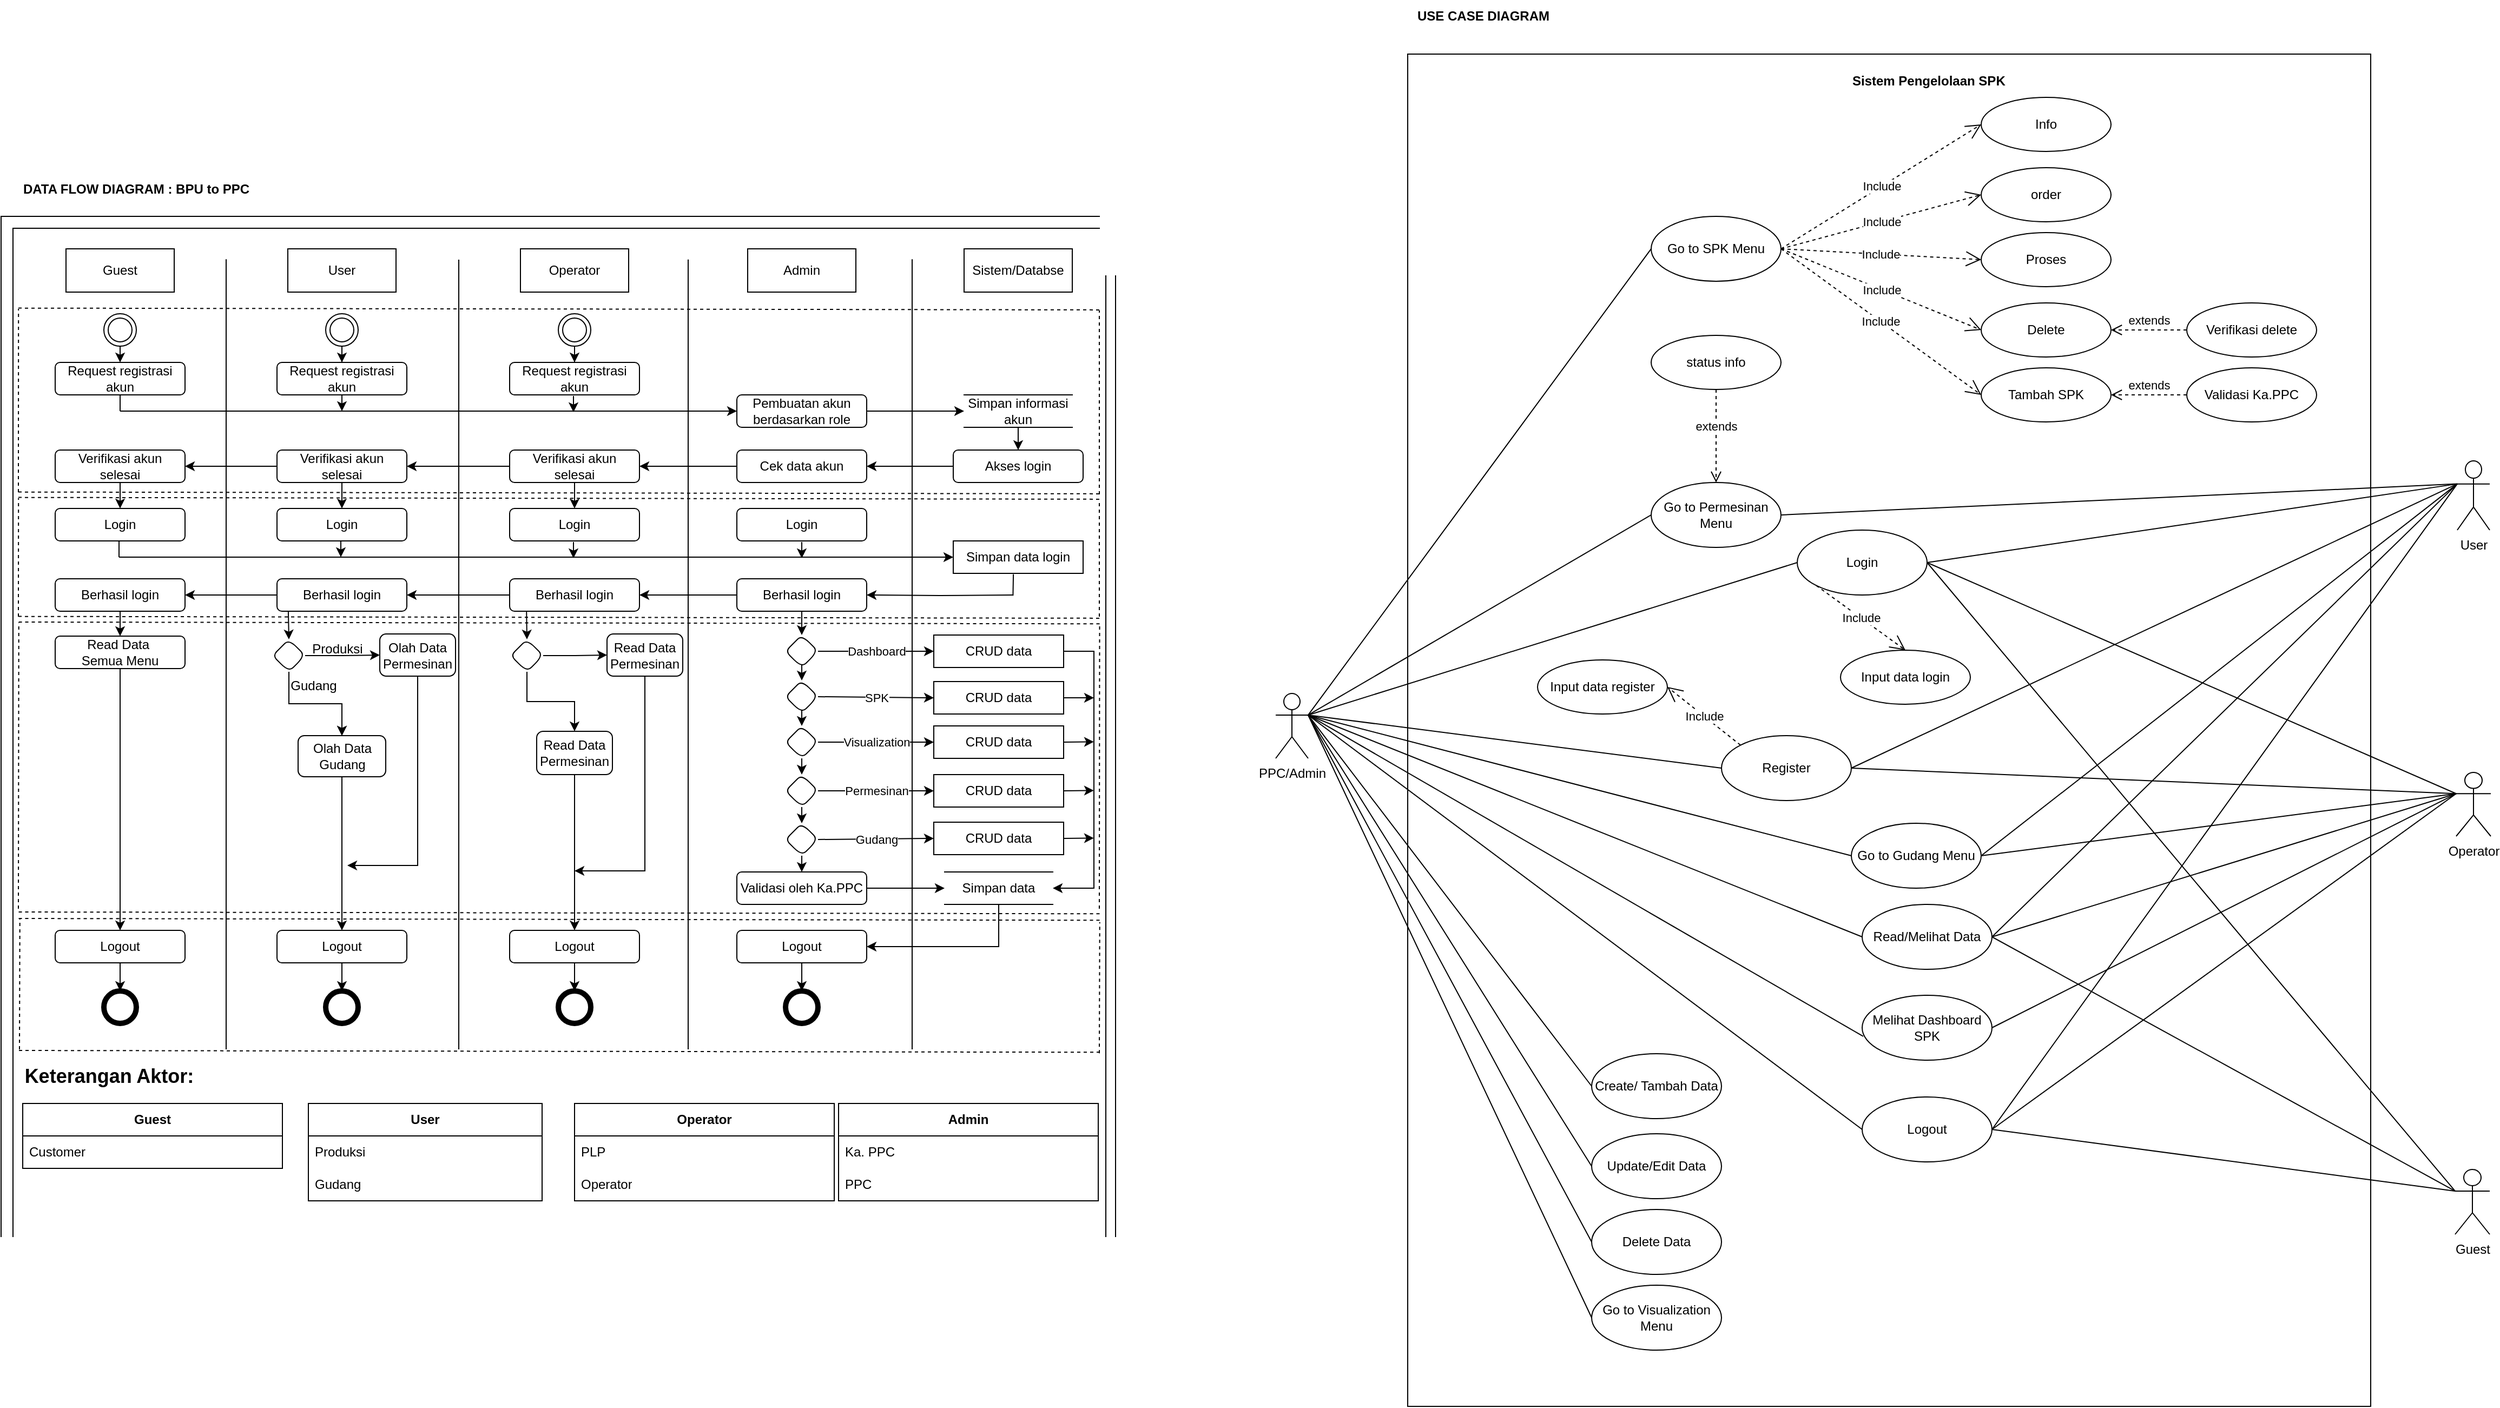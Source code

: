 <mxfile version="24.0.5" type="github">
  <diagram name="Page-1" id="Am-4yuEEbxHZaaMcZNw2">
    <mxGraphModel dx="2718" dy="1525" grid="1" gridSize="10" guides="1" tooltips="1" connect="1" arrows="1" fold="1" page="1" pageScale="1" pageWidth="850" pageHeight="1100" math="0" shadow="0">
      <root>
        <mxCell id="0" />
        <mxCell id="1" parent="0" />
        <mxCell id="0APZrc8GkW91wkG1R6Uz-18" value="" style="rounded=0;whiteSpace=wrap;html=1;" parent="1" vertex="1">
          <mxGeometry x="230" y="-110" width="890" height="1250" as="geometry" />
        </mxCell>
        <mxCell id="0APZrc8GkW91wkG1R6Uz-1" value="USE CASE DIAGRAM" style="text;html=1;align=center;verticalAlign=middle;whiteSpace=wrap;rounded=0;fontStyle=1" parent="1" vertex="1">
          <mxGeometry x="230" y="-160" width="140" height="30" as="geometry" />
        </mxCell>
        <mxCell id="0APZrc8GkW91wkG1R6Uz-2" value="PPC/Admin" style="shape=umlActor;verticalLabelPosition=bottom;verticalAlign=top;html=1;outlineConnect=0;" parent="1" vertex="1">
          <mxGeometry x="108" y="481" width="30" height="60" as="geometry" />
        </mxCell>
        <mxCell id="0APZrc8GkW91wkG1R6Uz-4" value="&amp;nbsp;Sistem Pengelolaan SPK" style="text;html=1;align=center;verticalAlign=middle;whiteSpace=wrap;rounded=0;fontStyle=1" parent="1" vertex="1">
          <mxGeometry x="620" y="-100" width="180" height="30" as="geometry" />
        </mxCell>
        <mxCell id="0APZrc8GkW91wkG1R6Uz-5" value="Login" style="ellipse;whiteSpace=wrap;html=1;" parent="1" vertex="1">
          <mxGeometry x="590" y="330" width="120" height="60" as="geometry" />
        </mxCell>
        <mxCell id="0APZrc8GkW91wkG1R6Uz-6" value="Input data login" style="ellipse;whiteSpace=wrap;html=1;" parent="1" vertex="1">
          <mxGeometry x="630" y="441" width="120" height="50" as="geometry" />
        </mxCell>
        <mxCell id="0APZrc8GkW91wkG1R6Uz-7" value="Register" style="ellipse;whiteSpace=wrap;html=1;" parent="1" vertex="1">
          <mxGeometry x="520" y="520" width="120" height="60" as="geometry" />
        </mxCell>
        <mxCell id="0APZrc8GkW91wkG1R6Uz-8" value="Melihat Dashboard SPK" style="ellipse;whiteSpace=wrap;html=1;" parent="1" vertex="1">
          <mxGeometry x="650" y="760" width="120" height="60" as="geometry" />
        </mxCell>
        <mxCell id="0APZrc8GkW91wkG1R6Uz-9" value="Create/ Tambah Data" style="ellipse;whiteSpace=wrap;html=1;" parent="1" vertex="1">
          <mxGeometry x="400" y="814" width="120" height="60" as="geometry" />
        </mxCell>
        <mxCell id="0APZrc8GkW91wkG1R6Uz-10" value="Logout" style="ellipse;whiteSpace=wrap;html=1;" parent="1" vertex="1">
          <mxGeometry x="650" y="854" width="120" height="60" as="geometry" />
        </mxCell>
        <mxCell id="0APZrc8GkW91wkG1R6Uz-11" value="Read/Melihat Data" style="ellipse;whiteSpace=wrap;html=1;" parent="1" vertex="1">
          <mxGeometry x="650" y="676" width="120" height="60" as="geometry" />
        </mxCell>
        <mxCell id="0APZrc8GkW91wkG1R6Uz-12" value="Update/Edit Data" style="ellipse;whiteSpace=wrap;html=1;" parent="1" vertex="1">
          <mxGeometry x="400" y="888" width="120" height="60" as="geometry" />
        </mxCell>
        <mxCell id="0APZrc8GkW91wkG1R6Uz-13" value="Delete Data" style="ellipse;whiteSpace=wrap;html=1;" parent="1" vertex="1">
          <mxGeometry x="400" y="958" width="120" height="60" as="geometry" />
        </mxCell>
        <mxCell id="0APZrc8GkW91wkG1R6Uz-15" value="Go to SPK Menu" style="ellipse;whiteSpace=wrap;html=1;" parent="1" vertex="1">
          <mxGeometry x="455" y="40" width="120" height="60" as="geometry" />
        </mxCell>
        <mxCell id="0APZrc8GkW91wkG1R6Uz-16" value="Go to Visualization Menu" style="ellipse;whiteSpace=wrap;html=1;" parent="1" vertex="1">
          <mxGeometry x="400" y="1028" width="120" height="60" as="geometry" />
        </mxCell>
        <mxCell id="0APZrc8GkW91wkG1R6Uz-19" value="Go to Permesinan Menu" style="ellipse;whiteSpace=wrap;html=1;" parent="1" vertex="1">
          <mxGeometry x="455" y="286" width="120" height="60" as="geometry" />
        </mxCell>
        <mxCell id="0APZrc8GkW91wkG1R6Uz-20" value="Go to Gudang Menu" style="ellipse;whiteSpace=wrap;html=1;" parent="1" vertex="1">
          <mxGeometry x="640" y="601" width="120" height="60" as="geometry" />
        </mxCell>
        <mxCell id="0APZrc8GkW91wkG1R6Uz-21" value="Input data register" style="ellipse;whiteSpace=wrap;html=1;" parent="1" vertex="1">
          <mxGeometry x="350" y="450" width="120" height="50" as="geometry" />
        </mxCell>
        <mxCell id="0APZrc8GkW91wkG1R6Uz-22" value="" style="endArrow=none;html=1;rounded=0;exitX=1;exitY=0.333;exitDx=0;exitDy=0;exitPerimeter=0;entryX=0;entryY=0.5;entryDx=0;entryDy=0;" parent="1" source="0APZrc8GkW91wkG1R6Uz-2" target="0APZrc8GkW91wkG1R6Uz-7" edge="1">
          <mxGeometry width="50" height="50" relative="1" as="geometry">
            <mxPoint x="298" y="286" as="sourcePoint" />
            <mxPoint x="348" y="236" as="targetPoint" />
          </mxGeometry>
        </mxCell>
        <mxCell id="0APZrc8GkW91wkG1R6Uz-23" value="" style="endArrow=none;html=1;rounded=0;exitX=1;exitY=0.333;exitDx=0;exitDy=0;exitPerimeter=0;entryX=0;entryY=0.5;entryDx=0;entryDy=0;" parent="1" source="0APZrc8GkW91wkG1R6Uz-2" target="0APZrc8GkW91wkG1R6Uz-5" edge="1">
          <mxGeometry width="50" height="50" relative="1" as="geometry">
            <mxPoint x="233" y="211" as="sourcePoint" />
            <mxPoint x="388" y="251" as="targetPoint" />
          </mxGeometry>
        </mxCell>
        <mxCell id="0APZrc8GkW91wkG1R6Uz-24" value="" style="endArrow=none;html=1;rounded=0;exitX=1;exitY=0.333;exitDx=0;exitDy=0;exitPerimeter=0;entryX=0.008;entryY=0.633;entryDx=0;entryDy=0;entryPerimeter=0;" parent="1" source="0APZrc8GkW91wkG1R6Uz-2" target="0APZrc8GkW91wkG1R6Uz-8" edge="1">
          <mxGeometry width="50" height="50" relative="1" as="geometry">
            <mxPoint x="233" y="211" as="sourcePoint" />
            <mxPoint x="388" y="321" as="targetPoint" />
          </mxGeometry>
        </mxCell>
        <mxCell id="0APZrc8GkW91wkG1R6Uz-25" value="" style="endArrow=none;html=1;rounded=0;exitX=1;exitY=0.333;exitDx=0;exitDy=0;exitPerimeter=0;entryX=0;entryY=0.5;entryDx=0;entryDy=0;" parent="1" source="0APZrc8GkW91wkG1R6Uz-2" target="0APZrc8GkW91wkG1R6Uz-9" edge="1">
          <mxGeometry width="50" height="50" relative="1" as="geometry">
            <mxPoint x="233" y="211" as="sourcePoint" />
            <mxPoint x="389" y="399" as="targetPoint" />
          </mxGeometry>
        </mxCell>
        <mxCell id="0APZrc8GkW91wkG1R6Uz-26" value="" style="endArrow=none;html=1;rounded=0;exitX=1;exitY=0.333;exitDx=0;exitDy=0;exitPerimeter=0;entryX=0;entryY=0.5;entryDx=0;entryDy=0;" parent="1" source="0APZrc8GkW91wkG1R6Uz-2" target="0APZrc8GkW91wkG1R6Uz-11" edge="1">
          <mxGeometry width="50" height="50" relative="1" as="geometry">
            <mxPoint x="208" y="191" as="sourcePoint" />
            <mxPoint x="388" y="461" as="targetPoint" />
          </mxGeometry>
        </mxCell>
        <mxCell id="0APZrc8GkW91wkG1R6Uz-27" value="" style="endArrow=none;html=1;rounded=0;exitX=1;exitY=0.333;exitDx=0;exitDy=0;exitPerimeter=0;entryX=0;entryY=0.5;entryDx=0;entryDy=0;" parent="1" source="0APZrc8GkW91wkG1R6Uz-2" target="0APZrc8GkW91wkG1R6Uz-12" edge="1">
          <mxGeometry width="50" height="50" relative="1" as="geometry">
            <mxPoint x="168" y="191" as="sourcePoint" />
            <mxPoint x="388" y="531" as="targetPoint" />
          </mxGeometry>
        </mxCell>
        <mxCell id="0APZrc8GkW91wkG1R6Uz-28" value="" style="endArrow=none;html=1;rounded=0;exitX=1;exitY=0.333;exitDx=0;exitDy=0;exitPerimeter=0;entryX=0;entryY=0.5;entryDx=0;entryDy=0;" parent="1" source="0APZrc8GkW91wkG1R6Uz-2" target="0APZrc8GkW91wkG1R6Uz-13" edge="1">
          <mxGeometry width="50" height="50" relative="1" as="geometry">
            <mxPoint x="168" y="191" as="sourcePoint" />
            <mxPoint x="388" y="601" as="targetPoint" />
          </mxGeometry>
        </mxCell>
        <mxCell id="0APZrc8GkW91wkG1R6Uz-29" value="" style="endArrow=none;html=1;rounded=0;exitX=1;exitY=0.333;exitDx=0;exitDy=0;exitPerimeter=0;entryX=0;entryY=0.5;entryDx=0;entryDy=0;" parent="1" source="0APZrc8GkW91wkG1R6Uz-2" target="0APZrc8GkW91wkG1R6Uz-15" edge="1">
          <mxGeometry width="50" height="50" relative="1" as="geometry">
            <mxPoint x="168" y="191" as="sourcePoint" />
            <mxPoint x="388" y="671" as="targetPoint" />
          </mxGeometry>
        </mxCell>
        <mxCell id="0APZrc8GkW91wkG1R6Uz-30" value="" style="endArrow=none;html=1;rounded=0;exitX=1;exitY=0.333;exitDx=0;exitDy=0;exitPerimeter=0;entryX=0;entryY=0.5;entryDx=0;entryDy=0;" parent="1" source="0APZrc8GkW91wkG1R6Uz-2" target="0APZrc8GkW91wkG1R6Uz-16" edge="1">
          <mxGeometry width="50" height="50" relative="1" as="geometry">
            <mxPoint x="168" y="191" as="sourcePoint" />
            <mxPoint x="388" y="736" as="targetPoint" />
          </mxGeometry>
        </mxCell>
        <mxCell id="0APZrc8GkW91wkG1R6Uz-32" value="" style="endArrow=none;html=1;rounded=0;exitX=1;exitY=0.333;exitDx=0;exitDy=0;exitPerimeter=0;entryX=0;entryY=0.5;entryDx=0;entryDy=0;" parent="1" source="0APZrc8GkW91wkG1R6Uz-2" target="0APZrc8GkW91wkG1R6Uz-19" edge="1">
          <mxGeometry width="50" height="50" relative="1" as="geometry">
            <mxPoint x="168" y="191" as="sourcePoint" />
            <mxPoint x="388" y="871" as="targetPoint" />
          </mxGeometry>
        </mxCell>
        <mxCell id="0APZrc8GkW91wkG1R6Uz-33" value="" style="endArrow=none;html=1;rounded=0;exitX=1;exitY=0.333;exitDx=0;exitDy=0;exitPerimeter=0;entryX=0;entryY=0.5;entryDx=0;entryDy=0;" parent="1" source="0APZrc8GkW91wkG1R6Uz-2" target="0APZrc8GkW91wkG1R6Uz-20" edge="1">
          <mxGeometry width="50" height="50" relative="1" as="geometry">
            <mxPoint x="168" y="191" as="sourcePoint" />
            <mxPoint x="388" y="941" as="targetPoint" />
          </mxGeometry>
        </mxCell>
        <mxCell id="0APZrc8GkW91wkG1R6Uz-34" value="" style="endArrow=none;html=1;rounded=0;exitX=1;exitY=0.333;exitDx=0;exitDy=0;exitPerimeter=0;entryX=0;entryY=0.5;entryDx=0;entryDy=0;" parent="1" source="0APZrc8GkW91wkG1R6Uz-2" target="0APZrc8GkW91wkG1R6Uz-10" edge="1">
          <mxGeometry width="50" height="50" relative="1" as="geometry">
            <mxPoint x="158" y="251" as="sourcePoint" />
            <mxPoint x="378" y="1061" as="targetPoint" />
          </mxGeometry>
        </mxCell>
        <mxCell id="0APZrc8GkW91wkG1R6Uz-35" value="Include" style="endArrow=open;endSize=12;dashed=1;html=1;rounded=0;exitX=0;exitY=0;exitDx=0;exitDy=0;entryX=1;entryY=0.5;entryDx=0;entryDy=0;" parent="1" source="0APZrc8GkW91wkG1R6Uz-7" target="0APZrc8GkW91wkG1R6Uz-21" edge="1">
          <mxGeometry width="160" relative="1" as="geometry">
            <mxPoint x="498" y="240.5" as="sourcePoint" />
            <mxPoint x="658" y="240.5" as="targetPoint" />
          </mxGeometry>
        </mxCell>
        <mxCell id="0APZrc8GkW91wkG1R6Uz-36" value="Include" style="endArrow=open;endSize=12;dashed=1;html=1;rounded=0;exitX=0;exitY=1;exitDx=0;exitDy=0;entryX=0.5;entryY=0;entryDx=0;entryDy=0;" parent="1" source="0APZrc8GkW91wkG1R6Uz-5" target="0APZrc8GkW91wkG1R6Uz-6" edge="1">
          <mxGeometry width="160" relative="1" as="geometry">
            <mxPoint x="503" y="310.5" as="sourcePoint" />
            <mxPoint x="603" y="310.5" as="targetPoint" />
          </mxGeometry>
        </mxCell>
        <mxCell id="0APZrc8GkW91wkG1R6Uz-37" value="User" style="shape=umlActor;verticalLabelPosition=bottom;verticalAlign=top;html=1;" parent="1" vertex="1">
          <mxGeometry x="1200" y="266" width="30" height="64" as="geometry" />
        </mxCell>
        <mxCell id="0APZrc8GkW91wkG1R6Uz-39" value="" style="endArrow=none;html=1;rounded=0;exitX=0;exitY=0.333;exitDx=0;exitDy=0;exitPerimeter=0;entryX=1;entryY=0.5;entryDx=0;entryDy=0;" parent="1" source="0APZrc8GkW91wkG1R6Uz-37" target="0APZrc8GkW91wkG1R6Uz-10" edge="1">
          <mxGeometry width="50" height="50" relative="1" as="geometry">
            <mxPoint x="178" y="471" as="sourcePoint" />
            <mxPoint x="378" y="1071" as="targetPoint" />
          </mxGeometry>
        </mxCell>
        <mxCell id="0APZrc8GkW91wkG1R6Uz-40" value="" style="endArrow=none;html=1;rounded=0;exitX=0;exitY=0.333;exitDx=0;exitDy=0;exitPerimeter=0;entryX=1;entryY=0.5;entryDx=0;entryDy=0;" parent="1" source="0APZrc8GkW91wkG1R6Uz-37" target="0APZrc8GkW91wkG1R6Uz-19" edge="1">
          <mxGeometry width="50" height="50" relative="1" as="geometry">
            <mxPoint x="178" y="581" as="sourcePoint" />
            <mxPoint x="388" y="1081" as="targetPoint" />
          </mxGeometry>
        </mxCell>
        <mxCell id="0APZrc8GkW91wkG1R6Uz-41" value="" style="endArrow=none;html=1;rounded=0;exitX=0;exitY=0.333;exitDx=0;exitDy=0;exitPerimeter=0;entryX=1;entryY=0.5;entryDx=0;entryDy=0;" parent="1" source="0APZrc8GkW91wkG1R6Uz-37" target="0APZrc8GkW91wkG1R6Uz-11" edge="1">
          <mxGeometry width="50" height="50" relative="1" as="geometry">
            <mxPoint x="178" y="581" as="sourcePoint" />
            <mxPoint x="248" y="581" as="targetPoint" />
          </mxGeometry>
        </mxCell>
        <mxCell id="0APZrc8GkW91wkG1R6Uz-42" value="" style="endArrow=none;html=1;rounded=0;exitX=0;exitY=0.333;exitDx=0;exitDy=0;exitPerimeter=0;entryX=1;entryY=0.5;entryDx=0;entryDy=0;" parent="1" source="0APZrc8GkW91wkG1R6Uz-37" target="0APZrc8GkW91wkG1R6Uz-5" edge="1">
          <mxGeometry width="50" height="50" relative="1" as="geometry">
            <mxPoint x="178" y="581" as="sourcePoint" />
            <mxPoint x="388" y="531" as="targetPoint" />
          </mxGeometry>
        </mxCell>
        <mxCell id="0APZrc8GkW91wkG1R6Uz-44" value="" style="endArrow=none;html=1;rounded=0;entryX=1;entryY=0.5;entryDx=0;entryDy=0;exitX=0;exitY=0.333;exitDx=0;exitDy=0;exitPerimeter=0;" parent="1" source="0APZrc8GkW91wkG1R6Uz-37" target="0APZrc8GkW91wkG1R6Uz-7" edge="1">
          <mxGeometry width="50" height="50" relative="1" as="geometry">
            <mxPoint x="1180" y="231" as="sourcePoint" />
            <mxPoint x="388" y="321" as="targetPoint" />
          </mxGeometry>
        </mxCell>
        <mxCell id="0APZrc8GkW91wkG1R6Uz-46" value="Operator" style="shape=umlActor;verticalLabelPosition=bottom;verticalAlign=top;html=1;" parent="1" vertex="1">
          <mxGeometry x="1199" y="554" width="32" height="59" as="geometry" />
        </mxCell>
        <mxCell id="0APZrc8GkW91wkG1R6Uz-48" value="" style="endArrow=none;html=1;rounded=0;exitX=0;exitY=0.333;exitDx=0;exitDy=0;exitPerimeter=0;entryX=1;entryY=0.5;entryDx=0;entryDy=0;" parent="1" source="0APZrc8GkW91wkG1R6Uz-46" target="0APZrc8GkW91wkG1R6Uz-11" edge="1">
          <mxGeometry width="50" height="50" relative="1" as="geometry">
            <mxPoint x="178" y="531" as="sourcePoint" />
            <mxPoint x="388" y="531" as="targetPoint" />
          </mxGeometry>
        </mxCell>
        <mxCell id="0APZrc8GkW91wkG1R6Uz-49" value="" style="endArrow=none;html=1;rounded=0;exitX=0;exitY=0.333;exitDx=0;exitDy=0;exitPerimeter=0;entryX=1;entryY=0.5;entryDx=0;entryDy=0;" parent="1" source="0APZrc8GkW91wkG1R6Uz-46" target="0APZrc8GkW91wkG1R6Uz-20" edge="1">
          <mxGeometry width="50" height="50" relative="1" as="geometry">
            <mxPoint x="178" y="651" as="sourcePoint" />
            <mxPoint x="388" y="531" as="targetPoint" />
          </mxGeometry>
        </mxCell>
        <mxCell id="0APZrc8GkW91wkG1R6Uz-50" value="" style="endArrow=none;html=1;rounded=0;exitX=0;exitY=0.333;exitDx=0;exitDy=0;exitPerimeter=0;entryX=1;entryY=0.5;entryDx=0;entryDy=0;" parent="1" source="0APZrc8GkW91wkG1R6Uz-46" target="0APZrc8GkW91wkG1R6Uz-10" edge="1">
          <mxGeometry width="50" height="50" relative="1" as="geometry">
            <mxPoint x="178" y="651" as="sourcePoint" />
            <mxPoint x="388" y="941" as="targetPoint" />
          </mxGeometry>
        </mxCell>
        <mxCell id="0APZrc8GkW91wkG1R6Uz-51" value="" style="endArrow=none;html=1;rounded=0;entryX=1;entryY=0.5;entryDx=0;entryDy=0;exitX=0;exitY=0.333;exitDx=0;exitDy=0;exitPerimeter=0;" parent="1" source="0APZrc8GkW91wkG1R6Uz-46" target="0APZrc8GkW91wkG1R6Uz-8" edge="1">
          <mxGeometry width="50" height="50" relative="1" as="geometry">
            <mxPoint x="1140" y="401" as="sourcePoint" />
            <mxPoint x="388" y="531" as="targetPoint" />
          </mxGeometry>
        </mxCell>
        <mxCell id="0APZrc8GkW91wkG1R6Uz-52" value="" style="endArrow=none;html=1;rounded=0;entryX=1;entryY=0.5;entryDx=0;entryDy=0;exitX=0;exitY=0.333;exitDx=0;exitDy=0;exitPerimeter=0;" parent="1" source="0APZrc8GkW91wkG1R6Uz-46" target="0APZrc8GkW91wkG1R6Uz-5" edge="1">
          <mxGeometry width="50" height="50" relative="1" as="geometry">
            <mxPoint x="1140" y="391" as="sourcePoint" />
            <mxPoint x="388" y="391" as="targetPoint" />
          </mxGeometry>
        </mxCell>
        <mxCell id="0APZrc8GkW91wkG1R6Uz-53" value="" style="endArrow=none;html=1;rounded=0;entryX=1;entryY=0.5;entryDx=0;entryDy=0;exitX=0;exitY=0.333;exitDx=0;exitDy=0;exitPerimeter=0;" parent="1" source="0APZrc8GkW91wkG1R6Uz-46" target="0APZrc8GkW91wkG1R6Uz-7" edge="1">
          <mxGeometry width="50" height="50" relative="1" as="geometry">
            <mxPoint x="1150" y="381" as="sourcePoint" />
            <mxPoint x="388" y="321" as="targetPoint" />
          </mxGeometry>
        </mxCell>
        <mxCell id="0APZrc8GkW91wkG1R6Uz-54" value="order" style="ellipse;whiteSpace=wrap;html=1;" parent="1" vertex="1">
          <mxGeometry x="760" y="-5" width="120" height="50" as="geometry" />
        </mxCell>
        <mxCell id="0APZrc8GkW91wkG1R6Uz-55" value="Include" style="endArrow=open;endSize=12;dashed=1;html=1;rounded=0;exitX=1;exitY=0.5;exitDx=0;exitDy=0;entryX=0;entryY=0.5;entryDx=0;entryDy=0;" parent="1" target="0APZrc8GkW91wkG1R6Uz-54" edge="1" source="0APZrc8GkW91wkG1R6Uz-15">
          <mxGeometry width="160" relative="1" as="geometry">
            <mxPoint x="680" y="105" as="sourcePoint" />
            <mxPoint x="785" y="104.5" as="targetPoint" />
          </mxGeometry>
        </mxCell>
        <mxCell id="0APZrc8GkW91wkG1R6Uz-57" value="Proses" style="ellipse;whiteSpace=wrap;html=1;" parent="1" vertex="1">
          <mxGeometry x="760" y="55" width="120" height="50" as="geometry" />
        </mxCell>
        <mxCell id="0APZrc8GkW91wkG1R6Uz-58" value="Include" style="endArrow=open;endSize=12;dashed=1;html=1;rounded=0;entryX=0;entryY=0.5;entryDx=0;entryDy=0;exitX=1;exitY=0.5;exitDx=0;exitDy=0;" parent="1" source="0APZrc8GkW91wkG1R6Uz-15" target="0APZrc8GkW91wkG1R6Uz-57" edge="1">
          <mxGeometry width="160" relative="1" as="geometry">
            <mxPoint x="680" y="100" as="sourcePoint" />
            <mxPoint x="785" y="159.5" as="targetPoint" />
          </mxGeometry>
        </mxCell>
        <mxCell id="0APZrc8GkW91wkG1R6Uz-60" value="Info" style="ellipse;whiteSpace=wrap;html=1;" parent="1" vertex="1">
          <mxGeometry x="760" y="-70" width="120" height="50" as="geometry" />
        </mxCell>
        <mxCell id="0APZrc8GkW91wkG1R6Uz-61" value="Include" style="endArrow=open;endSize=12;dashed=1;html=1;rounded=0;exitX=1;exitY=0.5;exitDx=0;exitDy=0;entryX=0;entryY=0.5;entryDx=0;entryDy=0;" parent="1" source="0APZrc8GkW91wkG1R6Uz-15" target="0APZrc8GkW91wkG1R6Uz-60" edge="1">
          <mxGeometry width="160" relative="1" as="geometry">
            <mxPoint x="680.0" y="97.5" as="sourcePoint" />
            <mxPoint x="785" y="42.01" as="targetPoint" />
          </mxGeometry>
        </mxCell>
        <mxCell id="0APZrc8GkW91wkG1R6Uz-62" value="Delete" style="ellipse;whiteSpace=wrap;html=1;" parent="1" vertex="1">
          <mxGeometry x="760" y="120" width="120" height="50" as="geometry" />
        </mxCell>
        <mxCell id="0APZrc8GkW91wkG1R6Uz-63" value="Include" style="endArrow=open;endSize=12;dashed=1;html=1;rounded=0;exitX=1;exitY=0.5;exitDx=0;exitDy=0;entryX=0;entryY=0.5;entryDx=0;entryDy=0;" parent="1" source="0APZrc8GkW91wkG1R6Uz-15" target="0APZrc8GkW91wkG1R6Uz-62" edge="1">
          <mxGeometry width="160" relative="1" as="geometry">
            <mxPoint x="676.16" y="120.0" as="sourcePoint" />
            <mxPoint x="750" y="169.68" as="targetPoint" />
          </mxGeometry>
        </mxCell>
        <mxCell id="0APZrc8GkW91wkG1R6Uz-64" value="Tambah SPK" style="ellipse;whiteSpace=wrap;html=1;" parent="1" vertex="1">
          <mxGeometry x="760" y="180" width="120" height="50" as="geometry" />
        </mxCell>
        <mxCell id="0APZrc8GkW91wkG1R6Uz-65" value="Include" style="endArrow=open;endSize=12;dashed=1;html=1;rounded=0;exitX=1;exitY=0.5;exitDx=0;exitDy=0;entryX=0;entryY=0.5;entryDx=0;entryDy=0;" parent="1" source="0APZrc8GkW91wkG1R6Uz-15" target="0APZrc8GkW91wkG1R6Uz-64" edge="1">
          <mxGeometry width="160" relative="1" as="geometry">
            <mxPoint x="690" y="115" as="sourcePoint" />
            <mxPoint x="760" y="205" as="targetPoint" />
          </mxGeometry>
        </mxCell>
        <mxCell id="0APZrc8GkW91wkG1R6Uz-67" value="Validasi Ka.PPC" style="ellipse;whiteSpace=wrap;html=1;" parent="1" vertex="1">
          <mxGeometry x="950" y="180" width="120" height="50" as="geometry" />
        </mxCell>
        <mxCell id="0APZrc8GkW91wkG1R6Uz-68" value="extends" style="html=1;verticalAlign=bottom;endArrow=open;dashed=1;endSize=8;curved=0;rounded=0;entryX=1;entryY=0.5;entryDx=0;entryDy=0;exitX=0;exitY=0.5;exitDx=0;exitDy=0;" parent="1" source="0APZrc8GkW91wkG1R6Uz-67" target="0APZrc8GkW91wkG1R6Uz-64" edge="1">
          <mxGeometry relative="1" as="geometry">
            <mxPoint x="960" y="204.58" as="sourcePoint" />
            <mxPoint x="880" y="205" as="targetPoint" />
          </mxGeometry>
        </mxCell>
        <mxCell id="0APZrc8GkW91wkG1R6Uz-69" value="status info" style="ellipse;whiteSpace=wrap;html=1;" parent="1" vertex="1">
          <mxGeometry x="455" y="150" width="120" height="50" as="geometry" />
        </mxCell>
        <mxCell id="0APZrc8GkW91wkG1R6Uz-70" value="extends" style="html=1;verticalAlign=bottom;endArrow=open;dashed=1;endSize=8;curved=0;rounded=0;entryX=0.5;entryY=0;entryDx=0;entryDy=0;exitX=0.5;exitY=1;exitDx=0;exitDy=0;" parent="1" source="0APZrc8GkW91wkG1R6Uz-69" target="0APZrc8GkW91wkG1R6Uz-19" edge="1">
          <mxGeometry relative="1" as="geometry">
            <mxPoint x="728" y="-25.42" as="sourcePoint" />
            <mxPoint x="608.0" y="-50" as="targetPoint" />
          </mxGeometry>
        </mxCell>
        <mxCell id="0APZrc8GkW91wkG1R6Uz-71" value="Verifikasi delete" style="ellipse;whiteSpace=wrap;html=1;" parent="1" vertex="1">
          <mxGeometry x="950" y="120" width="120" height="50" as="geometry" />
        </mxCell>
        <mxCell id="0APZrc8GkW91wkG1R6Uz-72" value="extends" style="html=1;verticalAlign=bottom;endArrow=open;dashed=1;endSize=8;curved=0;rounded=0;entryX=1;entryY=0.5;entryDx=0;entryDy=0;exitX=0;exitY=0.5;exitDx=0;exitDy=0;" parent="1" source="0APZrc8GkW91wkG1R6Uz-71" target="0APZrc8GkW91wkG1R6Uz-62" edge="1">
          <mxGeometry relative="1" as="geometry">
            <mxPoint x="950" y="144.58" as="sourcePoint" />
            <mxPoint x="880" y="144.58" as="targetPoint" />
          </mxGeometry>
        </mxCell>
        <mxCell id="pinABx_WeCuEf0bmrsNE-1" value="DATA FLOW DIAGRAM : BPU to PPC" style="text;html=1;align=center;verticalAlign=middle;whiteSpace=wrap;rounded=0;fontStyle=1" parent="1" vertex="1">
          <mxGeometry x="-1070" width="250" height="30" as="geometry" />
        </mxCell>
        <mxCell id="pinABx_WeCuEf0bmrsNE-2" value="" style="rounded=0;whiteSpace=wrap;html=1;" parent="1" vertex="1">
          <mxGeometry x="-1070" y="40" width="1030" height="1030" as="geometry" />
        </mxCell>
        <mxCell id="pinABx_WeCuEf0bmrsNE-3" value="" style="rounded=0;whiteSpace=wrap;html=1;" parent="1" vertex="1">
          <mxGeometry x="-1059" y="51" width="1010" height="1009" as="geometry" />
        </mxCell>
        <mxCell id="pinABx_WeCuEf0bmrsNE-4" value="User" style="whiteSpace=wrap;html=1;align=center;" parent="1" vertex="1">
          <mxGeometry x="-805" y="70" width="100" height="40" as="geometry" />
        </mxCell>
        <mxCell id="pinABx_WeCuEf0bmrsNE-5" value="Admin" style="whiteSpace=wrap;html=1;align=center;" parent="1" vertex="1">
          <mxGeometry x="-380" y="70" width="100" height="40" as="geometry" />
        </mxCell>
        <mxCell id="pinABx_WeCuEf0bmrsNE-7" value="Sistem/Databse" style="whiteSpace=wrap;html=1;align=center;" parent="1" vertex="1">
          <mxGeometry x="-180" y="70" width="100" height="40" as="geometry" />
        </mxCell>
        <mxCell id="pinABx_WeCuEf0bmrsNE-9" value="" style="shape=ellipse;html=1;dashed=0;whiteSpace=wrap;aspect=fixed;strokeWidth=5;perimeter=ellipsePerimeter;" parent="1" vertex="1">
          <mxGeometry x="-975" y="756" width="30" height="30" as="geometry" />
        </mxCell>
        <mxCell id="Hy7TB0UM2S-catEz_fpQ-12" value="" style="edgeStyle=orthogonalEdgeStyle;rounded=0;orthogonalLoop=1;jettySize=auto;html=1;" parent="1" source="pinABx_WeCuEf0bmrsNE-10" target="Hy7TB0UM2S-catEz_fpQ-10" edge="1">
          <mxGeometry relative="1" as="geometry" />
        </mxCell>
        <mxCell id="pinABx_WeCuEf0bmrsNE-10" value="" style="ellipse;shape=doubleEllipse;html=1;dashed=0;whiteSpace=wrap;aspect=fixed;" parent="1" vertex="1">
          <mxGeometry x="-770" y="130" width="30" height="30" as="geometry" />
        </mxCell>
        <mxCell id="pinABx_WeCuEf0bmrsNE-11" value="" style="endArrow=none;html=1;rounded=0;entryX=0.289;entryY=0.067;entryDx=0;entryDy=0;entryPerimeter=0;" parent="1" edge="1">
          <mxGeometry width="50" height="50" relative="1" as="geometry">
            <mxPoint x="-647" y="810" as="sourcePoint" />
            <mxPoint x="-647.0" y="80.0" as="targetPoint" />
          </mxGeometry>
        </mxCell>
        <mxCell id="pinABx_WeCuEf0bmrsNE-12" value="" style="endArrow=none;html=1;rounded=0;entryX=0.289;entryY=0.067;entryDx=0;entryDy=0;entryPerimeter=0;" parent="1" edge="1">
          <mxGeometry width="50" height="50" relative="1" as="geometry">
            <mxPoint x="-228" y="810" as="sourcePoint" />
            <mxPoint x="-228.0" y="79.68" as="targetPoint" />
          </mxGeometry>
        </mxCell>
        <mxCell id="pinABx_WeCuEf0bmrsNE-13" value="Request registrasi akun" style="rounded=1;whiteSpace=wrap;html=1;" parent="1" vertex="1">
          <mxGeometry x="-1020" y="175" width="120" height="30" as="geometry" />
        </mxCell>
        <mxCell id="Hy7TB0UM2S-catEz_fpQ-1" value="" style="endArrow=none;html=1;rounded=0;entryX=0.289;entryY=0.067;entryDx=0;entryDy=0;entryPerimeter=0;" parent="1" edge="1">
          <mxGeometry width="50" height="50" relative="1" as="geometry">
            <mxPoint x="-435" y="810" as="sourcePoint" />
            <mxPoint x="-435.0" y="79.84" as="targetPoint" />
          </mxGeometry>
        </mxCell>
        <mxCell id="Hy7TB0UM2S-catEz_fpQ-2" value="Operator" style="whiteSpace=wrap;html=1;align=center;" parent="1" vertex="1">
          <mxGeometry x="-590" y="70" width="100" height="40" as="geometry" />
        </mxCell>
        <mxCell id="Hy7TB0UM2S-catEz_fpQ-3" value="" style="endArrow=none;html=1;rounded=0;entryX=0.289;entryY=0.067;entryDx=0;entryDy=0;entryPerimeter=0;" parent="1" edge="1">
          <mxGeometry width="50" height="50" relative="1" as="geometry">
            <mxPoint x="-862" y="810" as="sourcePoint" />
            <mxPoint x="-862.0" y="79.68" as="targetPoint" />
          </mxGeometry>
        </mxCell>
        <mxCell id="Hy7TB0UM2S-catEz_fpQ-4" value="Guest" style="whiteSpace=wrap;html=1;align=center;" parent="1" vertex="1">
          <mxGeometry x="-1010" y="70" width="100" height="40" as="geometry" />
        </mxCell>
        <mxCell id="Hy7TB0UM2S-catEz_fpQ-5" value="" style="ellipse;shape=doubleEllipse;html=1;dashed=0;whiteSpace=wrap;aspect=fixed;" parent="1" vertex="1">
          <mxGeometry x="-975" y="130" width="30" height="30" as="geometry" />
        </mxCell>
        <mxCell id="Hy7TB0UM2S-catEz_fpQ-13" value="" style="edgeStyle=orthogonalEdgeStyle;rounded=0;orthogonalLoop=1;jettySize=auto;html=1;" parent="1" source="Hy7TB0UM2S-catEz_fpQ-6" target="Hy7TB0UM2S-catEz_fpQ-11" edge="1">
          <mxGeometry relative="1" as="geometry" />
        </mxCell>
        <mxCell id="Hy7TB0UM2S-catEz_fpQ-6" value="" style="ellipse;shape=doubleEllipse;html=1;dashed=0;whiteSpace=wrap;aspect=fixed;" parent="1" vertex="1">
          <mxGeometry x="-555" y="130" width="30" height="30" as="geometry" />
        </mxCell>
        <mxCell id="Hy7TB0UM2S-catEz_fpQ-10" value="Request registrasi akun" style="rounded=1;whiteSpace=wrap;html=1;" parent="1" vertex="1">
          <mxGeometry x="-815" y="175" width="120" height="30" as="geometry" />
        </mxCell>
        <mxCell id="Hy7TB0UM2S-catEz_fpQ-11" value="Request registrasi akun" style="rounded=1;whiteSpace=wrap;html=1;" parent="1" vertex="1">
          <mxGeometry x="-600" y="175" width="120" height="30" as="geometry" />
        </mxCell>
        <mxCell id="Hy7TB0UM2S-catEz_fpQ-21" value="" style="edgeStyle=orthogonalEdgeStyle;rounded=0;orthogonalLoop=1;jettySize=auto;html=1;" parent="1" source="Hy7TB0UM2S-catEz_fpQ-14" target="Hy7TB0UM2S-catEz_fpQ-20" edge="1">
          <mxGeometry relative="1" as="geometry" />
        </mxCell>
        <mxCell id="Hy7TB0UM2S-catEz_fpQ-14" value="Pembuatan akun berdasarkan role" style="rounded=1;whiteSpace=wrap;html=1;" parent="1" vertex="1">
          <mxGeometry x="-390" y="205" width="120" height="30" as="geometry" />
        </mxCell>
        <mxCell id="Hy7TB0UM2S-catEz_fpQ-15" value="" style="endArrow=classic;html=1;rounded=0;entryX=0;entryY=0.5;entryDx=0;entryDy=0;" parent="1" target="Hy7TB0UM2S-catEz_fpQ-14" edge="1">
          <mxGeometry width="50" height="50" relative="1" as="geometry">
            <mxPoint x="-960" y="220" as="sourcePoint" />
            <mxPoint x="-590" y="270" as="targetPoint" />
          </mxGeometry>
        </mxCell>
        <mxCell id="Hy7TB0UM2S-catEz_fpQ-16" value="" style="endArrow=none;html=1;rounded=0;" parent="1" edge="1">
          <mxGeometry width="50" height="50" relative="1" as="geometry">
            <mxPoint x="-960" y="220" as="sourcePoint" />
            <mxPoint x="-960" y="205" as="targetPoint" />
          </mxGeometry>
        </mxCell>
        <mxCell id="Hy7TB0UM2S-catEz_fpQ-17" value="" style="endArrow=classic;html=1;rounded=0;exitX=0.5;exitY=1;exitDx=0;exitDy=0;" parent="1" source="Hy7TB0UM2S-catEz_fpQ-10" edge="1">
          <mxGeometry width="50" height="50" relative="1" as="geometry">
            <mxPoint x="-640" y="320" as="sourcePoint" />
            <mxPoint x="-755" y="220" as="targetPoint" />
          </mxGeometry>
        </mxCell>
        <mxCell id="Hy7TB0UM2S-catEz_fpQ-18" value="" style="endArrow=classic;html=1;rounded=0;exitX=0.5;exitY=1;exitDx=0;exitDy=0;" parent="1" edge="1">
          <mxGeometry width="50" height="50" relative="1" as="geometry">
            <mxPoint x="-541" y="206" as="sourcePoint" />
            <mxPoint x="-541" y="221" as="targetPoint" />
          </mxGeometry>
        </mxCell>
        <mxCell id="Hy7TB0UM2S-catEz_fpQ-23" value="" style="edgeStyle=orthogonalEdgeStyle;rounded=0;orthogonalLoop=1;jettySize=auto;html=1;" parent="1" source="Hy7TB0UM2S-catEz_fpQ-20" target="Hy7TB0UM2S-catEz_fpQ-22" edge="1">
          <mxGeometry relative="1" as="geometry" />
        </mxCell>
        <mxCell id="Hy7TB0UM2S-catEz_fpQ-20" value="Simpan informasi akun" style="html=1;dashed=0;whiteSpace=wrap;shape=partialRectangle;right=0;left=0;" parent="1" vertex="1">
          <mxGeometry x="-180" y="205" width="100" height="30" as="geometry" />
        </mxCell>
        <mxCell id="Hy7TB0UM2S-catEz_fpQ-25" value="" style="edgeStyle=orthogonalEdgeStyle;rounded=0;orthogonalLoop=1;jettySize=auto;html=1;" parent="1" source="Hy7TB0UM2S-catEz_fpQ-22" target="Hy7TB0UM2S-catEz_fpQ-24" edge="1">
          <mxGeometry relative="1" as="geometry" />
        </mxCell>
        <mxCell id="Hy7TB0UM2S-catEz_fpQ-22" value="Akses login" style="rounded=1;whiteSpace=wrap;html=1;" parent="1" vertex="1">
          <mxGeometry x="-190" y="256" width="120" height="30" as="geometry" />
        </mxCell>
        <mxCell id="Hy7TB0UM2S-catEz_fpQ-31" value="" style="edgeStyle=orthogonalEdgeStyle;rounded=0;orthogonalLoop=1;jettySize=auto;html=1;" parent="1" source="Hy7TB0UM2S-catEz_fpQ-24" target="Hy7TB0UM2S-catEz_fpQ-26" edge="1">
          <mxGeometry relative="1" as="geometry" />
        </mxCell>
        <mxCell id="Hy7TB0UM2S-catEz_fpQ-24" value="Cek data akun" style="rounded=1;whiteSpace=wrap;html=1;" parent="1" vertex="1">
          <mxGeometry x="-390" y="256" width="120" height="30" as="geometry" />
        </mxCell>
        <mxCell id="Hy7TB0UM2S-catEz_fpQ-29" value="" style="edgeStyle=orthogonalEdgeStyle;rounded=0;orthogonalLoop=1;jettySize=auto;html=1;" parent="1" source="Hy7TB0UM2S-catEz_fpQ-26" target="Hy7TB0UM2S-catEz_fpQ-27" edge="1">
          <mxGeometry relative="1" as="geometry" />
        </mxCell>
        <mxCell id="Hy7TB0UM2S-catEz_fpQ-49" value="" style="edgeStyle=orthogonalEdgeStyle;rounded=0;orthogonalLoop=1;jettySize=auto;html=1;" parent="1" source="Hy7TB0UM2S-catEz_fpQ-26" target="Hy7TB0UM2S-catEz_fpQ-45" edge="1">
          <mxGeometry relative="1" as="geometry" />
        </mxCell>
        <mxCell id="Hy7TB0UM2S-catEz_fpQ-26" value="Verifikasi akun selesai" style="rounded=1;whiteSpace=wrap;html=1;" parent="1" vertex="1">
          <mxGeometry x="-600" y="256" width="120" height="30" as="geometry" />
        </mxCell>
        <mxCell id="Hy7TB0UM2S-catEz_fpQ-30" value="" style="edgeStyle=orthogonalEdgeStyle;rounded=0;orthogonalLoop=1;jettySize=auto;html=1;" parent="1" source="Hy7TB0UM2S-catEz_fpQ-27" target="Hy7TB0UM2S-catEz_fpQ-28" edge="1">
          <mxGeometry relative="1" as="geometry" />
        </mxCell>
        <mxCell id="Hy7TB0UM2S-catEz_fpQ-48" value="" style="edgeStyle=orthogonalEdgeStyle;rounded=0;orthogonalLoop=1;jettySize=auto;html=1;" parent="1" source="Hy7TB0UM2S-catEz_fpQ-27" target="Hy7TB0UM2S-catEz_fpQ-44" edge="1">
          <mxGeometry relative="1" as="geometry" />
        </mxCell>
        <mxCell id="Hy7TB0UM2S-catEz_fpQ-27" value="Verifikasi akun selesai" style="rounded=1;whiteSpace=wrap;html=1;" parent="1" vertex="1">
          <mxGeometry x="-815" y="256" width="120" height="30" as="geometry" />
        </mxCell>
        <mxCell id="Hy7TB0UM2S-catEz_fpQ-43" value="" style="edgeStyle=orthogonalEdgeStyle;rounded=0;orthogonalLoop=1;jettySize=auto;html=1;" parent="1" source="Hy7TB0UM2S-catEz_fpQ-28" target="Hy7TB0UM2S-catEz_fpQ-38" edge="1">
          <mxGeometry relative="1" as="geometry" />
        </mxCell>
        <mxCell id="Hy7TB0UM2S-catEz_fpQ-28" value="Verifikasi akun selesai" style="rounded=1;whiteSpace=wrap;html=1;" parent="1" vertex="1">
          <mxGeometry x="-1020" y="256" width="120" height="30" as="geometry" />
        </mxCell>
        <mxCell id="Hy7TB0UM2S-catEz_fpQ-33" value="" style="endArrow=none;dashed=1;html=1;rounded=0;entryX=0.01;entryY=0.011;entryDx=0;entryDy=0;entryPerimeter=0;" parent="1" edge="1">
          <mxGeometry width="50" height="50" relative="1" as="geometry">
            <mxPoint x="-1054" y="295" as="sourcePoint" />
            <mxPoint x="-1053.9" y="125.45" as="targetPoint" />
          </mxGeometry>
        </mxCell>
        <mxCell id="Hy7TB0UM2S-catEz_fpQ-35" value="" style="endArrow=none;dashed=1;html=1;rounded=0;entryX=0.01;entryY=0.011;entryDx=0;entryDy=0;entryPerimeter=0;" parent="1" edge="1">
          <mxGeometry width="50" height="50" relative="1" as="geometry">
            <mxPoint x="-55" y="297" as="sourcePoint" />
            <mxPoint x="-55" y="127" as="targetPoint" />
          </mxGeometry>
        </mxCell>
        <mxCell id="Hy7TB0UM2S-catEz_fpQ-36" value="" style="endArrow=none;dashed=1;html=1;rounded=0;exitX=0.99;exitY=0.011;exitDx=0;exitDy=0;exitPerimeter=0;entryX=0;entryY=0.184;entryDx=0;entryDy=0;entryPerimeter=0;" parent="1" edge="1">
          <mxGeometry width="50" height="50" relative="1" as="geometry">
            <mxPoint x="-55.0" y="296.45" as="sourcePoint" />
            <mxPoint x="-1056" y="294.8" as="targetPoint" />
          </mxGeometry>
        </mxCell>
        <mxCell id="Hy7TB0UM2S-catEz_fpQ-37" value="" style="endArrow=none;dashed=1;html=1;rounded=0;exitX=0.99;exitY=0.011;exitDx=0;exitDy=0;exitPerimeter=0;entryX=0;entryY=0.184;entryDx=0;entryDy=0;entryPerimeter=0;" parent="1" edge="1">
          <mxGeometry width="50" height="50" relative="1" as="geometry">
            <mxPoint x="-55.0" y="126.45" as="sourcePoint" />
            <mxPoint x="-1056" y="124.8" as="targetPoint" />
          </mxGeometry>
        </mxCell>
        <mxCell id="Hy7TB0UM2S-catEz_fpQ-38" value="Login" style="rounded=1;whiteSpace=wrap;html=1;" parent="1" vertex="1">
          <mxGeometry x="-1020" y="310" width="120" height="30" as="geometry" />
        </mxCell>
        <mxCell id="Hy7TB0UM2S-catEz_fpQ-39" value="" style="endArrow=none;dashed=1;html=1;rounded=0;entryX=0.01;entryY=0.011;entryDx=0;entryDy=0;entryPerimeter=0;" parent="1" edge="1">
          <mxGeometry width="50" height="50" relative="1" as="geometry">
            <mxPoint x="-1054" y="410" as="sourcePoint" />
            <mxPoint x="-1053.9" y="300.45" as="targetPoint" />
          </mxGeometry>
        </mxCell>
        <mxCell id="Hy7TB0UM2S-catEz_fpQ-40" value="" style="endArrow=none;dashed=1;html=1;rounded=0;entryX=0.01;entryY=0.011;entryDx=0;entryDy=0;entryPerimeter=0;" parent="1" edge="1">
          <mxGeometry width="50" height="50" relative="1" as="geometry">
            <mxPoint x="-55" y="410" as="sourcePoint" />
            <mxPoint x="-55" y="302" as="targetPoint" />
          </mxGeometry>
        </mxCell>
        <mxCell id="Hy7TB0UM2S-catEz_fpQ-41" value="" style="endArrow=none;dashed=1;html=1;rounded=0;exitX=0.99;exitY=0.011;exitDx=0;exitDy=0;exitPerimeter=0;entryX=0;entryY=0.184;entryDx=0;entryDy=0;entryPerimeter=0;" parent="1" edge="1">
          <mxGeometry width="50" height="50" relative="1" as="geometry">
            <mxPoint x="-55.0" y="411.45" as="sourcePoint" />
            <mxPoint x="-1056" y="409.8" as="targetPoint" />
          </mxGeometry>
        </mxCell>
        <mxCell id="Hy7TB0UM2S-catEz_fpQ-42" value="" style="endArrow=none;dashed=1;html=1;rounded=0;exitX=0.99;exitY=0.011;exitDx=0;exitDy=0;exitPerimeter=0;entryX=0;entryY=0.184;entryDx=0;entryDy=0;entryPerimeter=0;" parent="1" edge="1">
          <mxGeometry width="50" height="50" relative="1" as="geometry">
            <mxPoint x="-55.0" y="301.45" as="sourcePoint" />
            <mxPoint x="-1056" y="299.8" as="targetPoint" />
          </mxGeometry>
        </mxCell>
        <mxCell id="Hy7TB0UM2S-catEz_fpQ-44" value="Login" style="rounded=1;whiteSpace=wrap;html=1;" parent="1" vertex="1">
          <mxGeometry x="-815" y="310" width="120" height="30" as="geometry" />
        </mxCell>
        <mxCell id="Hy7TB0UM2S-catEz_fpQ-45" value="Login" style="rounded=1;whiteSpace=wrap;html=1;" parent="1" vertex="1">
          <mxGeometry x="-600" y="310" width="120" height="30" as="geometry" />
        </mxCell>
        <mxCell id="Hy7TB0UM2S-catEz_fpQ-46" value="Login" style="rounded=1;whiteSpace=wrap;html=1;" parent="1" vertex="1">
          <mxGeometry x="-390" y="310" width="120" height="30" as="geometry" />
        </mxCell>
        <mxCell id="Hy7TB0UM2S-catEz_fpQ-51" value="" style="endArrow=classic;html=1;rounded=0;entryX=0;entryY=0.5;entryDx=0;entryDy=0;" parent="1" target="Hy7TB0UM2S-catEz_fpQ-55" edge="1">
          <mxGeometry width="50" height="50" relative="1" as="geometry">
            <mxPoint x="-961" y="355" as="sourcePoint" />
            <mxPoint x="-190.0" y="355.5" as="targetPoint" />
          </mxGeometry>
        </mxCell>
        <mxCell id="Hy7TB0UM2S-catEz_fpQ-52" value="" style="endArrow=none;html=1;rounded=0;" parent="1" edge="1">
          <mxGeometry width="50" height="50" relative="1" as="geometry">
            <mxPoint x="-961" y="355" as="sourcePoint" />
            <mxPoint x="-961" y="340" as="targetPoint" />
          </mxGeometry>
        </mxCell>
        <mxCell id="Hy7TB0UM2S-catEz_fpQ-53" value="" style="endArrow=classic;html=1;rounded=0;exitX=0.5;exitY=1;exitDx=0;exitDy=0;" parent="1" edge="1">
          <mxGeometry width="50" height="50" relative="1" as="geometry">
            <mxPoint x="-756" y="340" as="sourcePoint" />
            <mxPoint x="-756" y="355" as="targetPoint" />
          </mxGeometry>
        </mxCell>
        <mxCell id="Hy7TB0UM2S-catEz_fpQ-54" value="" style="endArrow=classic;html=1;rounded=0;exitX=0.5;exitY=1;exitDx=0;exitDy=0;" parent="1" edge="1">
          <mxGeometry width="50" height="50" relative="1" as="geometry">
            <mxPoint x="-541" y="341" as="sourcePoint" />
            <mxPoint x="-541" y="356" as="targetPoint" />
          </mxGeometry>
        </mxCell>
        <mxCell id="Hy7TB0UM2S-catEz_fpQ-55" value="Simpan data login" style="rounded=0;whiteSpace=wrap;html=1;" parent="1" vertex="1">
          <mxGeometry x="-190" y="340" width="120" height="30" as="geometry" />
        </mxCell>
        <mxCell id="Hy7TB0UM2S-catEz_fpQ-56" value="" style="endArrow=classic;html=1;rounded=0;exitX=0.5;exitY=1;exitDx=0;exitDy=0;" parent="1" edge="1">
          <mxGeometry width="50" height="50" relative="1" as="geometry">
            <mxPoint x="-330" y="341" as="sourcePoint" />
            <mxPoint x="-330" y="356" as="targetPoint" />
          </mxGeometry>
        </mxCell>
        <mxCell id="Hy7TB0UM2S-catEz_fpQ-61" value="" style="edgeStyle=orthogonalEdgeStyle;rounded=0;orthogonalLoop=1;jettySize=auto;html=1;" parent="1" source="Hy7TB0UM2S-catEz_fpQ-57" target="Hy7TB0UM2S-catEz_fpQ-60" edge="1">
          <mxGeometry relative="1" as="geometry" />
        </mxCell>
        <mxCell id="Hy7TB0UM2S-catEz_fpQ-76" value="" style="edgeStyle=orthogonalEdgeStyle;rounded=0;orthogonalLoop=1;jettySize=auto;html=1;entryX=0.5;entryY=0;entryDx=0;entryDy=0;" parent="1" source="Hy7TB0UM2S-catEz_fpQ-57" target="Hy7TB0UM2S-catEz_fpQ-75" edge="1">
          <mxGeometry relative="1" as="geometry" />
        </mxCell>
        <mxCell id="Hy7TB0UM2S-catEz_fpQ-57" value="Berhasil login" style="rounded=1;whiteSpace=wrap;html=1;" parent="1" vertex="1">
          <mxGeometry x="-390" y="375" width="120" height="30" as="geometry" />
        </mxCell>
        <mxCell id="Hy7TB0UM2S-catEz_fpQ-58" value="" style="endArrow=none;html=1;rounded=0;entryX=0.46;entryY=0.987;entryDx=0;entryDy=0;entryPerimeter=0;exitX=0.463;exitY=1.027;exitDx=0;exitDy=0;exitPerimeter=0;" parent="1" source="Hy7TB0UM2S-catEz_fpQ-55" edge="1">
          <mxGeometry width="50" height="50" relative="1" as="geometry">
            <mxPoint x="-133.84" y="341.8" as="sourcePoint" />
            <mxPoint x="-134.8" y="390.61" as="targetPoint" />
          </mxGeometry>
        </mxCell>
        <mxCell id="Hy7TB0UM2S-catEz_fpQ-59" value="" style="edgeStyle=orthogonalEdgeStyle;rounded=0;orthogonalLoop=1;jettySize=auto;html=1;entryX=1;entryY=0.5;entryDx=0;entryDy=0;" parent="1" target="Hy7TB0UM2S-catEz_fpQ-57" edge="1">
          <mxGeometry relative="1" as="geometry">
            <mxPoint x="-135" y="390" as="sourcePoint" />
            <mxPoint x="-215" y="390" as="targetPoint" />
          </mxGeometry>
        </mxCell>
        <mxCell id="Hy7TB0UM2S-catEz_fpQ-63" value="" style="edgeStyle=orthogonalEdgeStyle;rounded=0;orthogonalLoop=1;jettySize=auto;html=1;" parent="1" source="Hy7TB0UM2S-catEz_fpQ-60" target="Hy7TB0UM2S-catEz_fpQ-62" edge="1">
          <mxGeometry relative="1" as="geometry" />
        </mxCell>
        <mxCell id="Hy7TB0UM2S-catEz_fpQ-60" value="Berhasil login" style="rounded=1;whiteSpace=wrap;html=1;" parent="1" vertex="1">
          <mxGeometry x="-600" y="375" width="120" height="30" as="geometry" />
        </mxCell>
        <mxCell id="Hy7TB0UM2S-catEz_fpQ-65" value="" style="edgeStyle=orthogonalEdgeStyle;rounded=0;orthogonalLoop=1;jettySize=auto;html=1;" parent="1" source="Hy7TB0UM2S-catEz_fpQ-62" target="Hy7TB0UM2S-catEz_fpQ-64" edge="1">
          <mxGeometry relative="1" as="geometry" />
        </mxCell>
        <mxCell id="Hy7TB0UM2S-catEz_fpQ-62" value="Berhasil login" style="rounded=1;whiteSpace=wrap;html=1;" parent="1" vertex="1">
          <mxGeometry x="-815" y="375" width="120" height="30" as="geometry" />
        </mxCell>
        <mxCell id="Hy7TB0UM2S-catEz_fpQ-113" value="" style="edgeStyle=orthogonalEdgeStyle;rounded=0;orthogonalLoop=1;jettySize=auto;html=1;" parent="1" source="Hy7TB0UM2S-catEz_fpQ-64" target="Hy7TB0UM2S-catEz_fpQ-112" edge="1">
          <mxGeometry relative="1" as="geometry" />
        </mxCell>
        <mxCell id="Hy7TB0UM2S-catEz_fpQ-64" value="Berhasil login" style="rounded=1;whiteSpace=wrap;html=1;" parent="1" vertex="1">
          <mxGeometry x="-1020" y="375" width="120" height="30" as="geometry" />
        </mxCell>
        <mxCell id="Hy7TB0UM2S-catEz_fpQ-70" value="" style="endArrow=none;dashed=1;html=1;rounded=0;entryX=0.01;entryY=0.011;entryDx=0;entryDy=0;entryPerimeter=0;" parent="1" edge="1">
          <mxGeometry width="50" height="50" relative="1" as="geometry">
            <mxPoint x="-1054" y="680" as="sourcePoint" />
            <mxPoint x="-1053.64" y="415.65" as="targetPoint" />
          </mxGeometry>
        </mxCell>
        <mxCell id="Hy7TB0UM2S-catEz_fpQ-71" value="" style="endArrow=none;dashed=1;html=1;rounded=0;entryX=0.01;entryY=0.011;entryDx=0;entryDy=0;entryPerimeter=0;" parent="1" edge="1">
          <mxGeometry width="50" height="50" relative="1" as="geometry">
            <mxPoint x="-55" y="680" as="sourcePoint" />
            <mxPoint x="-54.74" y="417.2" as="targetPoint" />
          </mxGeometry>
        </mxCell>
        <mxCell id="Hy7TB0UM2S-catEz_fpQ-72" value="" style="endArrow=none;dashed=1;html=1;rounded=0;exitX=0.99;exitY=0.011;exitDx=0;exitDy=0;exitPerimeter=0;entryX=0;entryY=0.184;entryDx=0;entryDy=0;entryPerimeter=0;" parent="1" edge="1">
          <mxGeometry width="50" height="50" relative="1" as="geometry">
            <mxPoint x="-54.74" y="684.65" as="sourcePoint" />
            <mxPoint x="-1055.74" y="683" as="targetPoint" />
          </mxGeometry>
        </mxCell>
        <mxCell id="Hy7TB0UM2S-catEz_fpQ-73" value="" style="endArrow=none;dashed=1;html=1;rounded=0;exitX=0.99;exitY=0.011;exitDx=0;exitDy=0;exitPerimeter=0;entryX=0;entryY=0.184;entryDx=0;entryDy=0;entryPerimeter=0;" parent="1" edge="1">
          <mxGeometry width="50" height="50" relative="1" as="geometry">
            <mxPoint x="-54.74" y="416.65" as="sourcePoint" />
            <mxPoint x="-1055.74" y="415.0" as="targetPoint" />
          </mxGeometry>
        </mxCell>
        <mxCell id="Hy7TB0UM2S-catEz_fpQ-75" value="" style="rhombus;whiteSpace=wrap;html=1;rounded=1;" parent="1" vertex="1">
          <mxGeometry x="-345" y="427" width="30" height="30" as="geometry" />
        </mxCell>
        <mxCell id="Hy7TB0UM2S-catEz_fpQ-77" value="" style="endArrow=classic;html=1;rounded=0;entryX=0;entryY=0.5;entryDx=0;entryDy=0;exitX=1;exitY=0.5;exitDx=0;exitDy=0;" parent="1" source="Hy7TB0UM2S-catEz_fpQ-75" target="Hy7TB0UM2S-catEz_fpQ-79" edge="1">
          <mxGeometry relative="1" as="geometry">
            <mxPoint x="-317" y="441.79" as="sourcePoint" />
            <mxPoint x="-192" y="442" as="targetPoint" />
          </mxGeometry>
        </mxCell>
        <mxCell id="Hy7TB0UM2S-catEz_fpQ-78" value="Dashboard" style="edgeLabel;resizable=0;html=1;;align=center;verticalAlign=middle;" parent="Hy7TB0UM2S-catEz_fpQ-77" connectable="0" vertex="1">
          <mxGeometry relative="1" as="geometry" />
        </mxCell>
        <mxCell id="Hy7TB0UM2S-catEz_fpQ-79" value="CRUD data" style="rounded=0;whiteSpace=wrap;html=1;" parent="1" vertex="1">
          <mxGeometry x="-208" y="427" width="120" height="30" as="geometry" />
        </mxCell>
        <mxCell id="Hy7TB0UM2S-catEz_fpQ-80" value="" style="endArrow=classic;html=1;rounded=0;entryX=0;entryY=0.5;entryDx=0;entryDy=0;exitX=1;exitY=0.5;exitDx=0;exitDy=0;" parent="1" source="Hy7TB0UM2S-catEz_fpQ-86" target="Hy7TB0UM2S-catEz_fpQ-85" edge="1">
          <mxGeometry relative="1" as="geometry">
            <mxPoint x="-330" y="480" as="sourcePoint" />
            <mxPoint x="-190" y="480" as="targetPoint" />
          </mxGeometry>
        </mxCell>
        <mxCell id="Hy7TB0UM2S-catEz_fpQ-81" value="SPK" style="edgeLabel;resizable=0;html=1;;align=center;verticalAlign=middle;" parent="Hy7TB0UM2S-catEz_fpQ-80" connectable="0" vertex="1">
          <mxGeometry relative="1" as="geometry" />
        </mxCell>
        <mxCell id="Hy7TB0UM2S-catEz_fpQ-85" value="CRUD data" style="rounded=0;whiteSpace=wrap;html=1;" parent="1" vertex="1">
          <mxGeometry x="-208" y="470" width="120" height="30" as="geometry" />
        </mxCell>
        <mxCell id="Hy7TB0UM2S-catEz_fpQ-86" value="" style="rhombus;whiteSpace=wrap;html=1;rounded=1;" parent="1" vertex="1">
          <mxGeometry x="-345" y="469" width="30" height="30" as="geometry" />
        </mxCell>
        <mxCell id="Hy7TB0UM2S-catEz_fpQ-88" value="" style="rhombus;whiteSpace=wrap;html=1;rounded=1;" parent="1" vertex="1">
          <mxGeometry x="-345" y="556" width="30" height="30" as="geometry" />
        </mxCell>
        <mxCell id="Hy7TB0UM2S-catEz_fpQ-93" value="" style="endArrow=classic;html=1;rounded=0;exitX=0.5;exitY=1;exitDx=0;exitDy=0;entryX=0.5;entryY=0;entryDx=0;entryDy=0;" parent="1" target="Hy7TB0UM2S-catEz_fpQ-86" edge="1">
          <mxGeometry width="50" height="50" relative="1" as="geometry">
            <mxPoint x="-330" y="454" as="sourcePoint" />
            <mxPoint x="-330" y="469" as="targetPoint" />
          </mxGeometry>
        </mxCell>
        <mxCell id="Hy7TB0UM2S-catEz_fpQ-94" value="" style="endArrow=classic;html=1;rounded=0;entryX=0.5;entryY=0;entryDx=0;entryDy=0;exitX=0.5;exitY=1;exitDx=0;exitDy=0;" parent="1" target="Hy7TB0UM2S-catEz_fpQ-96" edge="1">
          <mxGeometry width="50" height="50" relative="1" as="geometry">
            <mxPoint x="-330" y="496" as="sourcePoint" />
            <mxPoint x="-330.36" y="521.17" as="targetPoint" />
          </mxGeometry>
        </mxCell>
        <mxCell id="Hy7TB0UM2S-catEz_fpQ-96" value="" style="rhombus;whiteSpace=wrap;html=1;rounded=1;" parent="1" vertex="1">
          <mxGeometry x="-345" y="511" width="30" height="30" as="geometry" />
        </mxCell>
        <mxCell id="Hy7TB0UM2S-catEz_fpQ-97" value="" style="endArrow=classic;html=1;rounded=0;entryX=0;entryY=0.5;entryDx=0;entryDy=0;exitX=1;exitY=0.5;exitDx=0;exitDy=0;" parent="1" source="Hy7TB0UM2S-catEz_fpQ-96" target="Hy7TB0UM2S-catEz_fpQ-99" edge="1">
          <mxGeometry relative="1" as="geometry">
            <mxPoint x="-318" y="525" as="sourcePoint" />
            <mxPoint x="-190" y="526.0" as="targetPoint" />
          </mxGeometry>
        </mxCell>
        <mxCell id="Hy7TB0UM2S-catEz_fpQ-98" value="Visualization" style="edgeLabel;resizable=0;html=1;;align=center;verticalAlign=middle;" parent="Hy7TB0UM2S-catEz_fpQ-97" connectable="0" vertex="1">
          <mxGeometry relative="1" as="geometry" />
        </mxCell>
        <mxCell id="Hy7TB0UM2S-catEz_fpQ-99" value="CRUD data" style="rounded=0;whiteSpace=wrap;html=1;" parent="1" vertex="1">
          <mxGeometry x="-208" y="511" width="120" height="30" as="geometry" />
        </mxCell>
        <mxCell id="Hy7TB0UM2S-catEz_fpQ-101" value="" style="endArrow=classic;html=1;rounded=0;entryX=0.5;entryY=0;entryDx=0;entryDy=0;exitX=0.5;exitY=1;exitDx=0;exitDy=0;" parent="1" source="Hy7TB0UM2S-catEz_fpQ-96" target="Hy7TB0UM2S-catEz_fpQ-88" edge="1">
          <mxGeometry width="50" height="50" relative="1" as="geometry">
            <mxPoint x="-330" y="542" as="sourcePoint" />
            <mxPoint x="-330" y="557" as="targetPoint" />
          </mxGeometry>
        </mxCell>
        <mxCell id="Hy7TB0UM2S-catEz_fpQ-102" value="" style="endArrow=classic;html=1;rounded=0;entryX=0;entryY=0.5;entryDx=0;entryDy=0;exitX=1;exitY=0.5;exitDx=0;exitDy=0;" parent="1" source="Hy7TB0UM2S-catEz_fpQ-88" target="Hy7TB0UM2S-catEz_fpQ-104" edge="1">
          <mxGeometry relative="1" as="geometry">
            <mxPoint x="-315" y="570" as="sourcePoint" />
            <mxPoint x="-190" y="570.0" as="targetPoint" />
          </mxGeometry>
        </mxCell>
        <mxCell id="Hy7TB0UM2S-catEz_fpQ-103" value="Permesinan" style="edgeLabel;resizable=0;html=1;;align=center;verticalAlign=middle;" parent="Hy7TB0UM2S-catEz_fpQ-102" connectable="0" vertex="1">
          <mxGeometry relative="1" as="geometry" />
        </mxCell>
        <mxCell id="Hy7TB0UM2S-catEz_fpQ-104" value="CRUD data" style="rounded=0;whiteSpace=wrap;html=1;" parent="1" vertex="1">
          <mxGeometry x="-208" y="556" width="120" height="30" as="geometry" />
        </mxCell>
        <mxCell id="Hy7TB0UM2S-catEz_fpQ-105" value="" style="rhombus;whiteSpace=wrap;html=1;rounded=1;" parent="1" vertex="1">
          <mxGeometry x="-345" y="601" width="30" height="30" as="geometry" />
        </mxCell>
        <mxCell id="Hy7TB0UM2S-catEz_fpQ-106" value="" style="endArrow=classic;html=1;rounded=0;exitX=0.5;exitY=1;exitDx=0;exitDy=0;entryX=0.5;entryY=0;entryDx=0;entryDy=0;" parent="1" source="Hy7TB0UM2S-catEz_fpQ-88" target="Hy7TB0UM2S-catEz_fpQ-105" edge="1">
          <mxGeometry width="50" height="50" relative="1" as="geometry">
            <mxPoint x="-330" y="586" as="sourcePoint" />
            <mxPoint x="-330" y="600" as="targetPoint" />
          </mxGeometry>
        </mxCell>
        <mxCell id="Hy7TB0UM2S-catEz_fpQ-107" value="" style="endArrow=classic;html=1;rounded=0;entryX=0;entryY=0.5;entryDx=0;entryDy=0;exitX=1;exitY=0.5;exitDx=0;exitDy=0;" parent="1" source="Hy7TB0UM2S-catEz_fpQ-105" target="Hy7TB0UM2S-catEz_fpQ-109" edge="1">
          <mxGeometry relative="1" as="geometry">
            <mxPoint x="-315" y="615" as="sourcePoint" />
            <mxPoint x="-190" y="615.0" as="targetPoint" />
          </mxGeometry>
        </mxCell>
        <mxCell id="Hy7TB0UM2S-catEz_fpQ-108" value="Gudang" style="edgeLabel;resizable=0;html=1;;align=center;verticalAlign=middle;" parent="Hy7TB0UM2S-catEz_fpQ-107" connectable="0" vertex="1">
          <mxGeometry relative="1" as="geometry" />
        </mxCell>
        <mxCell id="Hy7TB0UM2S-catEz_fpQ-109" value="CRUD data" style="rounded=0;whiteSpace=wrap;html=1;" parent="1" vertex="1">
          <mxGeometry x="-208" y="600" width="120" height="30" as="geometry" />
        </mxCell>
        <mxCell id="Hy7TB0UM2S-catEz_fpQ-110" value="" style="endArrow=classic;html=1;rounded=0;exitX=0.5;exitY=1;exitDx=0;exitDy=0;entryX=0.5;entryY=0;entryDx=0;entryDy=0;" parent="1" source="Hy7TB0UM2S-catEz_fpQ-105" target="Hy7TB0UM2S-catEz_fpQ-111" edge="1">
          <mxGeometry width="50" height="50" relative="1" as="geometry">
            <mxPoint x="-330" y="638" as="sourcePoint" />
            <mxPoint x="-330" y="653" as="targetPoint" />
          </mxGeometry>
        </mxCell>
        <mxCell id="Hy7TB0UM2S-catEz_fpQ-157" value="" style="edgeStyle=orthogonalEdgeStyle;rounded=0;orthogonalLoop=1;jettySize=auto;html=1;" parent="1" source="Hy7TB0UM2S-catEz_fpQ-111" target="Hy7TB0UM2S-catEz_fpQ-151" edge="1">
          <mxGeometry relative="1" as="geometry" />
        </mxCell>
        <mxCell id="Hy7TB0UM2S-catEz_fpQ-111" value="Validasi oleh Ka.PPC" style="rounded=1;whiteSpace=wrap;html=1;" parent="1" vertex="1">
          <mxGeometry x="-390" y="646" width="120" height="30" as="geometry" />
        </mxCell>
        <mxCell id="Hy7TB0UM2S-catEz_fpQ-144" value="" style="edgeStyle=orthogonalEdgeStyle;rounded=0;orthogonalLoop=1;jettySize=auto;html=1;" parent="1" source="Hy7TB0UM2S-catEz_fpQ-112" target="Hy7TB0UM2S-catEz_fpQ-140" edge="1">
          <mxGeometry relative="1" as="geometry" />
        </mxCell>
        <mxCell id="Hy7TB0UM2S-catEz_fpQ-112" value="Read Data&amp;nbsp;&lt;div&gt;Semua Menu&lt;/div&gt;" style="rounded=1;whiteSpace=wrap;html=1;" parent="1" vertex="1">
          <mxGeometry x="-1020" y="428" width="120" height="30" as="geometry" />
        </mxCell>
        <mxCell id="Hy7TB0UM2S-catEz_fpQ-117" value="" style="edgeStyle=orthogonalEdgeStyle;rounded=0;orthogonalLoop=1;jettySize=auto;html=1;" parent="1" source="Hy7TB0UM2S-catEz_fpQ-114" target="Hy7TB0UM2S-catEz_fpQ-116" edge="1">
          <mxGeometry relative="1" as="geometry" />
        </mxCell>
        <mxCell id="Hy7TB0UM2S-catEz_fpQ-118" value="" style="edgeStyle=orthogonalEdgeStyle;rounded=0;orthogonalLoop=1;jettySize=auto;html=1;" parent="1" source="Hy7TB0UM2S-catEz_fpQ-114" target="Hy7TB0UM2S-catEz_fpQ-116" edge="1">
          <mxGeometry relative="1" as="geometry" />
        </mxCell>
        <mxCell id="Hy7TB0UM2S-catEz_fpQ-121" value="" style="edgeStyle=orthogonalEdgeStyle;rounded=0;orthogonalLoop=1;jettySize=auto;html=1;" parent="1" source="Hy7TB0UM2S-catEz_fpQ-114" target="Hy7TB0UM2S-catEz_fpQ-120" edge="1">
          <mxGeometry relative="1" as="geometry" />
        </mxCell>
        <mxCell id="Hy7TB0UM2S-catEz_fpQ-114" value="" style="rhombus;whiteSpace=wrap;html=1;rounded=1;" parent="1" vertex="1">
          <mxGeometry x="-819" y="431" width="30" height="30" as="geometry" />
        </mxCell>
        <mxCell id="Hy7TB0UM2S-catEz_fpQ-145" value="" style="edgeStyle=orthogonalEdgeStyle;rounded=0;orthogonalLoop=1;jettySize=auto;html=1;" parent="1" source="Hy7TB0UM2S-catEz_fpQ-116" target="Hy7TB0UM2S-catEz_fpQ-141" edge="1">
          <mxGeometry relative="1" as="geometry" />
        </mxCell>
        <mxCell id="Hy7TB0UM2S-catEz_fpQ-116" value="Olah Data Gudang" style="whiteSpace=wrap;html=1;rounded=1;" parent="1" vertex="1">
          <mxGeometry x="-795.5" y="520" width="81" height="38" as="geometry" />
        </mxCell>
        <mxCell id="Hy7TB0UM2S-catEz_fpQ-120" value="Olah Data Permesinan" style="whiteSpace=wrap;html=1;rounded=1;" parent="1" vertex="1">
          <mxGeometry x="-720" y="426" width="70" height="39" as="geometry" />
        </mxCell>
        <mxCell id="Hy7TB0UM2S-catEz_fpQ-125" value="" style="edgeStyle=orthogonalEdgeStyle;rounded=0;orthogonalLoop=1;jettySize=auto;html=1;" parent="1" edge="1">
          <mxGeometry relative="1" as="geometry">
            <mxPoint x="-960" y="160" as="sourcePoint" />
            <mxPoint x="-960" y="175" as="targetPoint" />
          </mxGeometry>
        </mxCell>
        <mxCell id="Hy7TB0UM2S-catEz_fpQ-127" value="Produksi" style="text;html=1;align=center;verticalAlign=middle;whiteSpace=wrap;rounded=0;" parent="1" vertex="1">
          <mxGeometry x="-764.5" y="439" width="10" height="2" as="geometry" />
        </mxCell>
        <mxCell id="Hy7TB0UM2S-catEz_fpQ-128" value="" style="edgeStyle=orthogonalEdgeStyle;rounded=0;orthogonalLoop=1;jettySize=auto;html=1;entryX=0.5;entryY=0;entryDx=0;entryDy=0;exitX=0.087;exitY=1.001;exitDx=0;exitDy=0;exitPerimeter=0;" parent="1" edge="1">
          <mxGeometry relative="1" as="geometry">
            <mxPoint x="-804.56" y="405.03" as="sourcePoint" />
            <mxPoint x="-804" y="431" as="targetPoint" />
          </mxGeometry>
        </mxCell>
        <mxCell id="Hy7TB0UM2S-catEz_fpQ-132" value="Gudang" style="text;html=1;align=center;verticalAlign=middle;whiteSpace=wrap;rounded=0;" parent="1" vertex="1">
          <mxGeometry x="-786" y="473" width="10" height="2" as="geometry" />
        </mxCell>
        <mxCell id="Hy7TB0UM2S-catEz_fpQ-137" value="" style="edgeStyle=orthogonalEdgeStyle;rounded=0;orthogonalLoop=1;jettySize=auto;html=1;" parent="1" source="Hy7TB0UM2S-catEz_fpQ-134" target="Hy7TB0UM2S-catEz_fpQ-136" edge="1">
          <mxGeometry relative="1" as="geometry" />
        </mxCell>
        <mxCell id="Hy7TB0UM2S-catEz_fpQ-139" value="" style="edgeStyle=orthogonalEdgeStyle;rounded=0;orthogonalLoop=1;jettySize=auto;html=1;" parent="1" source="Hy7TB0UM2S-catEz_fpQ-134" target="Hy7TB0UM2S-catEz_fpQ-138" edge="1">
          <mxGeometry relative="1" as="geometry" />
        </mxCell>
        <mxCell id="Hy7TB0UM2S-catEz_fpQ-134" value="" style="rhombus;whiteSpace=wrap;html=1;rounded=1;" parent="1" vertex="1">
          <mxGeometry x="-599" y="431" width="30" height="30" as="geometry" />
        </mxCell>
        <mxCell id="Hy7TB0UM2S-catEz_fpQ-135" value="" style="edgeStyle=orthogonalEdgeStyle;rounded=0;orthogonalLoop=1;jettySize=auto;html=1;entryX=0.5;entryY=0;entryDx=0;entryDy=0;exitX=0.13;exitY=1.009;exitDx=0;exitDy=0;exitPerimeter=0;" parent="1" source="Hy7TB0UM2S-catEz_fpQ-60" target="Hy7TB0UM2S-catEz_fpQ-134" edge="1">
          <mxGeometry relative="1" as="geometry">
            <mxPoint x="-584.56" y="405.03" as="sourcePoint" />
            <mxPoint x="-584" y="431" as="targetPoint" />
          </mxGeometry>
        </mxCell>
        <mxCell id="Hy7TB0UM2S-catEz_fpQ-136" value="Read Data Permesinan" style="whiteSpace=wrap;html=1;rounded=1;" parent="1" vertex="1">
          <mxGeometry x="-510" y="426" width="70" height="39" as="geometry" />
        </mxCell>
        <mxCell id="Hy7TB0UM2S-catEz_fpQ-148" value="" style="edgeStyle=orthogonalEdgeStyle;rounded=0;orthogonalLoop=1;jettySize=auto;html=1;" parent="1" source="Hy7TB0UM2S-catEz_fpQ-138" target="Hy7TB0UM2S-catEz_fpQ-142" edge="1">
          <mxGeometry relative="1" as="geometry" />
        </mxCell>
        <mxCell id="Hy7TB0UM2S-catEz_fpQ-138" value="Read Data Permesinan" style="whiteSpace=wrap;html=1;rounded=1;" parent="1" vertex="1">
          <mxGeometry x="-575" y="516" width="70" height="40" as="geometry" />
        </mxCell>
        <mxCell id="Hy7TB0UM2S-catEz_fpQ-159" value="" style="edgeStyle=orthogonalEdgeStyle;rounded=0;orthogonalLoop=1;jettySize=auto;html=1;" parent="1" source="Hy7TB0UM2S-catEz_fpQ-140" target="pinABx_WeCuEf0bmrsNE-9" edge="1">
          <mxGeometry relative="1" as="geometry" />
        </mxCell>
        <mxCell id="Hy7TB0UM2S-catEz_fpQ-140" value="Logout" style="rounded=1;whiteSpace=wrap;html=1;" parent="1" vertex="1">
          <mxGeometry x="-1020" y="700" width="120" height="30" as="geometry" />
        </mxCell>
        <mxCell id="Hy7TB0UM2S-catEz_fpQ-161" value="" style="edgeStyle=orthogonalEdgeStyle;rounded=0;orthogonalLoop=1;jettySize=auto;html=1;" parent="1" source="Hy7TB0UM2S-catEz_fpQ-141" target="Hy7TB0UM2S-catEz_fpQ-160" edge="1">
          <mxGeometry relative="1" as="geometry" />
        </mxCell>
        <mxCell id="Hy7TB0UM2S-catEz_fpQ-141" value="Logout" style="rounded=1;whiteSpace=wrap;html=1;" parent="1" vertex="1">
          <mxGeometry x="-815" y="700" width="120" height="30" as="geometry" />
        </mxCell>
        <mxCell id="Hy7TB0UM2S-catEz_fpQ-163" value="" style="edgeStyle=orthogonalEdgeStyle;rounded=0;orthogonalLoop=1;jettySize=auto;html=1;" parent="1" source="Hy7TB0UM2S-catEz_fpQ-142" target="Hy7TB0UM2S-catEz_fpQ-162" edge="1">
          <mxGeometry relative="1" as="geometry" />
        </mxCell>
        <mxCell id="Hy7TB0UM2S-catEz_fpQ-142" value="Logout" style="rounded=1;whiteSpace=wrap;html=1;" parent="1" vertex="1">
          <mxGeometry x="-600" y="700" width="120" height="30" as="geometry" />
        </mxCell>
        <mxCell id="Hy7TB0UM2S-catEz_fpQ-165" value="" style="edgeStyle=orthogonalEdgeStyle;rounded=0;orthogonalLoop=1;jettySize=auto;html=1;" parent="1" source="Hy7TB0UM2S-catEz_fpQ-143" target="Hy7TB0UM2S-catEz_fpQ-164" edge="1">
          <mxGeometry relative="1" as="geometry" />
        </mxCell>
        <mxCell id="Hy7TB0UM2S-catEz_fpQ-143" value="Logout" style="rounded=1;whiteSpace=wrap;html=1;" parent="1" vertex="1">
          <mxGeometry x="-390" y="700" width="120" height="30" as="geometry" />
        </mxCell>
        <mxCell id="Hy7TB0UM2S-catEz_fpQ-147" value="" style="endArrow=classic;html=1;rounded=0;exitX=0.5;exitY=1;exitDx=0;exitDy=0;" parent="1" source="Hy7TB0UM2S-catEz_fpQ-120" edge="1">
          <mxGeometry width="50" height="50" relative="1" as="geometry">
            <mxPoint x="-470" y="670" as="sourcePoint" />
            <mxPoint x="-750" y="640" as="targetPoint" />
            <Array as="points">
              <mxPoint x="-685" y="640" />
              <mxPoint x="-750" y="640" />
            </Array>
          </mxGeometry>
        </mxCell>
        <mxCell id="Hy7TB0UM2S-catEz_fpQ-149" value="" style="endArrow=classic;html=1;rounded=0;exitX=0.5;exitY=1;exitDx=0;exitDy=0;" parent="1" edge="1">
          <mxGeometry width="50" height="50" relative="1" as="geometry">
            <mxPoint x="-475" y="465.0" as="sourcePoint" />
            <mxPoint x="-540" y="645" as="targetPoint" />
            <Array as="points">
              <mxPoint x="-475" y="645" />
              <mxPoint x="-540" y="645" />
            </Array>
          </mxGeometry>
        </mxCell>
        <mxCell id="Hy7TB0UM2S-catEz_fpQ-151" value="Simpan data" style="html=1;dashed=0;whiteSpace=wrap;shape=partialRectangle;right=0;left=0;" parent="1" vertex="1">
          <mxGeometry x="-198" y="646" width="100" height="30" as="geometry" />
        </mxCell>
        <mxCell id="Hy7TB0UM2S-catEz_fpQ-152" value="" style="endArrow=classic;html=1;rounded=0;exitX=1;exitY=0.5;exitDx=0;exitDy=0;entryX=1;entryY=0.5;entryDx=0;entryDy=0;" parent="1" source="Hy7TB0UM2S-catEz_fpQ-79" target="Hy7TB0UM2S-catEz_fpQ-151" edge="1">
          <mxGeometry width="50" height="50" relative="1" as="geometry">
            <mxPoint x="-410" y="660" as="sourcePoint" />
            <mxPoint x="-70" y="660" as="targetPoint" />
            <Array as="points">
              <mxPoint x="-60" y="442" />
              <mxPoint x="-60" y="661" />
            </Array>
          </mxGeometry>
        </mxCell>
        <mxCell id="Hy7TB0UM2S-catEz_fpQ-153" value="" style="endArrow=classic;html=1;rounded=0;exitX=1;exitY=0.5;exitDx=0;exitDy=0;" parent="1" source="Hy7TB0UM2S-catEz_fpQ-85" edge="1">
          <mxGeometry width="50" height="50" relative="1" as="geometry">
            <mxPoint x="-80" y="486.877" as="sourcePoint" />
            <mxPoint x="-60" y="485" as="targetPoint" />
          </mxGeometry>
        </mxCell>
        <mxCell id="Hy7TB0UM2S-catEz_fpQ-154" value="" style="endArrow=classic;html=1;rounded=0;exitX=1;exitY=0.5;exitDx=0;exitDy=0;" parent="1" source="Hy7TB0UM2S-catEz_fpQ-99" edge="1">
          <mxGeometry width="50" height="50" relative="1" as="geometry">
            <mxPoint x="-88" y="525.7" as="sourcePoint" />
            <mxPoint x="-60" y="525.7" as="targetPoint" />
          </mxGeometry>
        </mxCell>
        <mxCell id="Hy7TB0UM2S-catEz_fpQ-155" value="" style="endArrow=classic;html=1;rounded=0;exitX=1;exitY=0.5;exitDx=0;exitDy=0;" parent="1" edge="1">
          <mxGeometry width="50" height="50" relative="1" as="geometry">
            <mxPoint x="-88" y="571" as="sourcePoint" />
            <mxPoint x="-60" y="570.7" as="targetPoint" />
          </mxGeometry>
        </mxCell>
        <mxCell id="Hy7TB0UM2S-catEz_fpQ-156" value="" style="endArrow=classic;html=1;rounded=0;exitX=1;exitY=0.5;exitDx=0;exitDy=0;" parent="1" edge="1">
          <mxGeometry width="50" height="50" relative="1" as="geometry">
            <mxPoint x="-88" y="615" as="sourcePoint" />
            <mxPoint x="-60" y="614.7" as="targetPoint" />
          </mxGeometry>
        </mxCell>
        <mxCell id="Hy7TB0UM2S-catEz_fpQ-158" value="" style="endArrow=classic;html=1;rounded=0;entryX=1;entryY=0.5;entryDx=0;entryDy=0;exitX=0.5;exitY=1;exitDx=0;exitDy=0;" parent="1" source="Hy7TB0UM2S-catEz_fpQ-151" target="Hy7TB0UM2S-catEz_fpQ-143" edge="1">
          <mxGeometry width="50" height="50" relative="1" as="geometry">
            <mxPoint x="-200" y="690" as="sourcePoint" />
            <mxPoint x="-150" y="640" as="targetPoint" />
            <Array as="points">
              <mxPoint x="-148" y="715" />
            </Array>
          </mxGeometry>
        </mxCell>
        <mxCell id="Hy7TB0UM2S-catEz_fpQ-160" value="" style="shape=ellipse;html=1;dashed=0;whiteSpace=wrap;aspect=fixed;strokeWidth=5;perimeter=ellipsePerimeter;" parent="1" vertex="1">
          <mxGeometry x="-770" y="756" width="30" height="30" as="geometry" />
        </mxCell>
        <mxCell id="Hy7TB0UM2S-catEz_fpQ-162" value="" style="shape=ellipse;html=1;dashed=0;whiteSpace=wrap;aspect=fixed;strokeWidth=5;perimeter=ellipsePerimeter;" parent="1" vertex="1">
          <mxGeometry x="-555" y="756" width="30" height="30" as="geometry" />
        </mxCell>
        <mxCell id="Hy7TB0UM2S-catEz_fpQ-164" value="" style="shape=ellipse;html=1;dashed=0;whiteSpace=wrap;aspect=fixed;strokeWidth=5;perimeter=ellipsePerimeter;" parent="1" vertex="1">
          <mxGeometry x="-345" y="756" width="30" height="30" as="geometry" />
        </mxCell>
        <mxCell id="Hy7TB0UM2S-catEz_fpQ-166" value="" style="endArrow=none;dashed=1;html=1;rounded=0;exitX=0.99;exitY=0.011;exitDx=0;exitDy=0;exitPerimeter=0;entryX=0;entryY=0.184;entryDx=0;entryDy=0;entryPerimeter=0;" parent="1" edge="1">
          <mxGeometry width="50" height="50" relative="1" as="geometry">
            <mxPoint x="-54.74" y="690.65" as="sourcePoint" />
            <mxPoint x="-1055.74" y="689" as="targetPoint" />
          </mxGeometry>
        </mxCell>
        <mxCell id="Hy7TB0UM2S-catEz_fpQ-167" value="" style="endArrow=none;dashed=1;html=1;rounded=0;entryX=0.01;entryY=0.011;entryDx=0;entryDy=0;entryPerimeter=0;" parent="1" edge="1">
          <mxGeometry width="50" height="50" relative="1" as="geometry">
            <mxPoint x="-1053" y="810" as="sourcePoint" />
            <mxPoint x="-1052.64" y="688.65" as="targetPoint" />
          </mxGeometry>
        </mxCell>
        <mxCell id="Hy7TB0UM2S-catEz_fpQ-168" value="" style="endArrow=none;dashed=1;html=1;rounded=0;entryX=0.01;entryY=0.011;entryDx=0;entryDy=0;entryPerimeter=0;" parent="1" edge="1">
          <mxGeometry width="50" height="50" relative="1" as="geometry">
            <mxPoint x="-55" y="813.68" as="sourcePoint" />
            <mxPoint x="-54.64" y="692.33" as="targetPoint" />
          </mxGeometry>
        </mxCell>
        <mxCell id="Hy7TB0UM2S-catEz_fpQ-169" value="" style="endArrow=none;dashed=1;html=1;rounded=0;exitX=0.99;exitY=0.011;exitDx=0;exitDy=0;exitPerimeter=0;entryX=0;entryY=0.184;entryDx=0;entryDy=0;entryPerimeter=0;" parent="1" edge="1">
          <mxGeometry width="50" height="50" relative="1" as="geometry">
            <mxPoint x="-54.5" y="812.65" as="sourcePoint" />
            <mxPoint x="-1055.5" y="811" as="targetPoint" />
          </mxGeometry>
        </mxCell>
        <mxCell id="Hy7TB0UM2S-catEz_fpQ-172" value="&lt;b&gt;&lt;font style=&quot;font-size: 18px;&quot;&gt;Keterangan Aktor:&lt;/font&gt;&lt;/b&gt;" style="text;html=1;align=center;verticalAlign=middle;whiteSpace=wrap;rounded=0;" parent="1" vertex="1">
          <mxGeometry x="-1050" y="820" width="160" height="30" as="geometry" />
        </mxCell>
        <mxCell id="Hy7TB0UM2S-catEz_fpQ-181" value="&lt;b&gt;Guest&lt;/b&gt;" style="swimlane;fontStyle=0;childLayout=stackLayout;horizontal=1;startSize=30;horizontalStack=0;resizeParent=1;resizeParentMax=0;resizeLast=0;collapsible=1;marginBottom=0;whiteSpace=wrap;html=1;" parent="1" vertex="1">
          <mxGeometry x="-1050" y="860" width="240" height="60" as="geometry" />
        </mxCell>
        <mxCell id="Hy7TB0UM2S-catEz_fpQ-182" value="Customer" style="text;strokeColor=none;fillColor=none;align=left;verticalAlign=middle;spacingLeft=4;spacingRight=4;overflow=hidden;points=[[0,0.5],[1,0.5]];portConstraint=eastwest;rotatable=0;whiteSpace=wrap;html=1;" parent="Hy7TB0UM2S-catEz_fpQ-181" vertex="1">
          <mxGeometry y="30" width="240" height="30" as="geometry" />
        </mxCell>
        <mxCell id="Hy7TB0UM2S-catEz_fpQ-192" value="&lt;b&gt;User&lt;/b&gt;" style="swimlane;fontStyle=0;childLayout=stackLayout;horizontal=1;startSize=30;horizontalStack=0;resizeParent=1;resizeParentMax=0;resizeLast=0;collapsible=1;marginBottom=0;whiteSpace=wrap;html=1;" parent="1" vertex="1">
          <mxGeometry x="-786" y="860" width="216" height="90" as="geometry" />
        </mxCell>
        <mxCell id="Hy7TB0UM2S-catEz_fpQ-193" value="Produksi" style="text;strokeColor=none;fillColor=none;align=left;verticalAlign=middle;spacingLeft=4;spacingRight=4;overflow=hidden;points=[[0,0.5],[1,0.5]];portConstraint=eastwest;rotatable=0;whiteSpace=wrap;html=1;" parent="Hy7TB0UM2S-catEz_fpQ-192" vertex="1">
          <mxGeometry y="30" width="216" height="30" as="geometry" />
        </mxCell>
        <mxCell id="Hy7TB0UM2S-catEz_fpQ-194" value="Gudang" style="text;strokeColor=none;fillColor=none;align=left;verticalAlign=middle;spacingLeft=4;spacingRight=4;overflow=hidden;points=[[0,0.5],[1,0.5]];portConstraint=eastwest;rotatable=0;whiteSpace=wrap;html=1;" parent="Hy7TB0UM2S-catEz_fpQ-192" vertex="1">
          <mxGeometry y="60" width="216" height="30" as="geometry" />
        </mxCell>
        <mxCell id="Hy7TB0UM2S-catEz_fpQ-196" value="&lt;b&gt;Operator&lt;/b&gt;" style="swimlane;fontStyle=0;childLayout=stackLayout;horizontal=1;startSize=30;horizontalStack=0;resizeParent=1;resizeParentMax=0;resizeLast=0;collapsible=1;marginBottom=0;whiteSpace=wrap;html=1;" parent="1" vertex="1">
          <mxGeometry x="-540" y="860" width="240" height="90" as="geometry" />
        </mxCell>
        <mxCell id="Hy7TB0UM2S-catEz_fpQ-197" value="PLP" style="text;strokeColor=none;fillColor=none;align=left;verticalAlign=middle;spacingLeft=4;spacingRight=4;overflow=hidden;points=[[0,0.5],[1,0.5]];portConstraint=eastwest;rotatable=0;whiteSpace=wrap;html=1;" parent="Hy7TB0UM2S-catEz_fpQ-196" vertex="1">
          <mxGeometry y="30" width="240" height="30" as="geometry" />
        </mxCell>
        <mxCell id="Hy7TB0UM2S-catEz_fpQ-198" value="Operator" style="text;strokeColor=none;fillColor=none;align=left;verticalAlign=middle;spacingLeft=4;spacingRight=4;overflow=hidden;points=[[0,0.5],[1,0.5]];portConstraint=eastwest;rotatable=0;whiteSpace=wrap;html=1;" parent="Hy7TB0UM2S-catEz_fpQ-196" vertex="1">
          <mxGeometry y="60" width="240" height="30" as="geometry" />
        </mxCell>
        <mxCell id="Hy7TB0UM2S-catEz_fpQ-201" value="&lt;b&gt;Admin&lt;/b&gt;" style="swimlane;fontStyle=0;childLayout=stackLayout;horizontal=1;startSize=30;horizontalStack=0;resizeParent=1;resizeParentMax=0;resizeLast=0;collapsible=1;marginBottom=0;whiteSpace=wrap;html=1;" parent="1" vertex="1">
          <mxGeometry x="-296" y="860" width="240" height="90" as="geometry" />
        </mxCell>
        <mxCell id="Hy7TB0UM2S-catEz_fpQ-202" value="Ka. PPC" style="text;strokeColor=none;fillColor=none;align=left;verticalAlign=middle;spacingLeft=4;spacingRight=4;overflow=hidden;points=[[0,0.5],[1,0.5]];portConstraint=eastwest;rotatable=0;whiteSpace=wrap;html=1;" parent="Hy7TB0UM2S-catEz_fpQ-201" vertex="1">
          <mxGeometry y="30" width="240" height="30" as="geometry" />
        </mxCell>
        <mxCell id="Hy7TB0UM2S-catEz_fpQ-203" value="PPC" style="text;strokeColor=none;fillColor=none;align=left;verticalAlign=middle;spacingLeft=4;spacingRight=4;overflow=hidden;points=[[0,0.5],[1,0.5]];portConstraint=eastwest;rotatable=0;whiteSpace=wrap;html=1;" parent="Hy7TB0UM2S-catEz_fpQ-201" vertex="1">
          <mxGeometry y="60" width="240" height="30" as="geometry" />
        </mxCell>
        <mxCell id="rXjcTbLncyNMv3mIN1vd-3" value="" style="endArrow=none;html=1;rounded=0;entryX=1;entryY=0.5;entryDx=0;entryDy=0;exitX=0;exitY=0.333;exitDx=0;exitDy=0;exitPerimeter=0;" edge="1" parent="1" source="0APZrc8GkW91wkG1R6Uz-37" target="0APZrc8GkW91wkG1R6Uz-20">
          <mxGeometry width="50" height="50" relative="1" as="geometry">
            <mxPoint x="1190" y="246" as="sourcePoint" />
            <mxPoint x="388" y="941" as="targetPoint" />
          </mxGeometry>
        </mxCell>
        <mxCell id="rXjcTbLncyNMv3mIN1vd-4" value="Guest" style="shape=umlActor;verticalLabelPosition=bottom;verticalAlign=top;html=1;" vertex="1" parent="1">
          <mxGeometry x="1198" y="921" width="32" height="60" as="geometry" />
        </mxCell>
        <mxCell id="rXjcTbLncyNMv3mIN1vd-5" value="" style="endArrow=none;html=1;rounded=0;exitX=0;exitY=0.333;exitDx=0;exitDy=0;exitPerimeter=0;entryX=1;entryY=0.5;entryDx=0;entryDy=0;" edge="1" parent="1" source="rXjcTbLncyNMv3mIN1vd-4" target="0APZrc8GkW91wkG1R6Uz-10">
          <mxGeometry width="50" height="50" relative="1" as="geometry">
            <mxPoint x="160" y="592" as="sourcePoint" />
            <mxPoint x="388" y="1011" as="targetPoint" />
          </mxGeometry>
        </mxCell>
        <mxCell id="rXjcTbLncyNMv3mIN1vd-6" value="" style="endArrow=none;html=1;rounded=0;exitX=0;exitY=0.333;exitDx=0;exitDy=0;exitPerimeter=0;entryX=1;entryY=0.5;entryDx=0;entryDy=0;" edge="1" parent="1" source="rXjcTbLncyNMv3mIN1vd-4" target="0APZrc8GkW91wkG1R6Uz-11">
          <mxGeometry width="50" height="50" relative="1" as="geometry">
            <mxPoint x="148" y="811" as="sourcePoint" />
            <mxPoint x="388" y="1011" as="targetPoint" />
          </mxGeometry>
        </mxCell>
        <mxCell id="rXjcTbLncyNMv3mIN1vd-8" value="" style="endArrow=none;html=1;rounded=0;entryX=1;entryY=0.5;entryDx=0;entryDy=0;exitX=0;exitY=0.333;exitDx=0;exitDy=0;exitPerimeter=0;" edge="1" parent="1" source="rXjcTbLncyNMv3mIN1vd-4" target="0APZrc8GkW91wkG1R6Uz-5">
          <mxGeometry width="50" height="50" relative="1" as="geometry">
            <mxPoint x="1190" y="890" as="sourcePoint" />
            <mxPoint x="780" y="716" as="targetPoint" />
          </mxGeometry>
        </mxCell>
      </root>
    </mxGraphModel>
  </diagram>
</mxfile>
